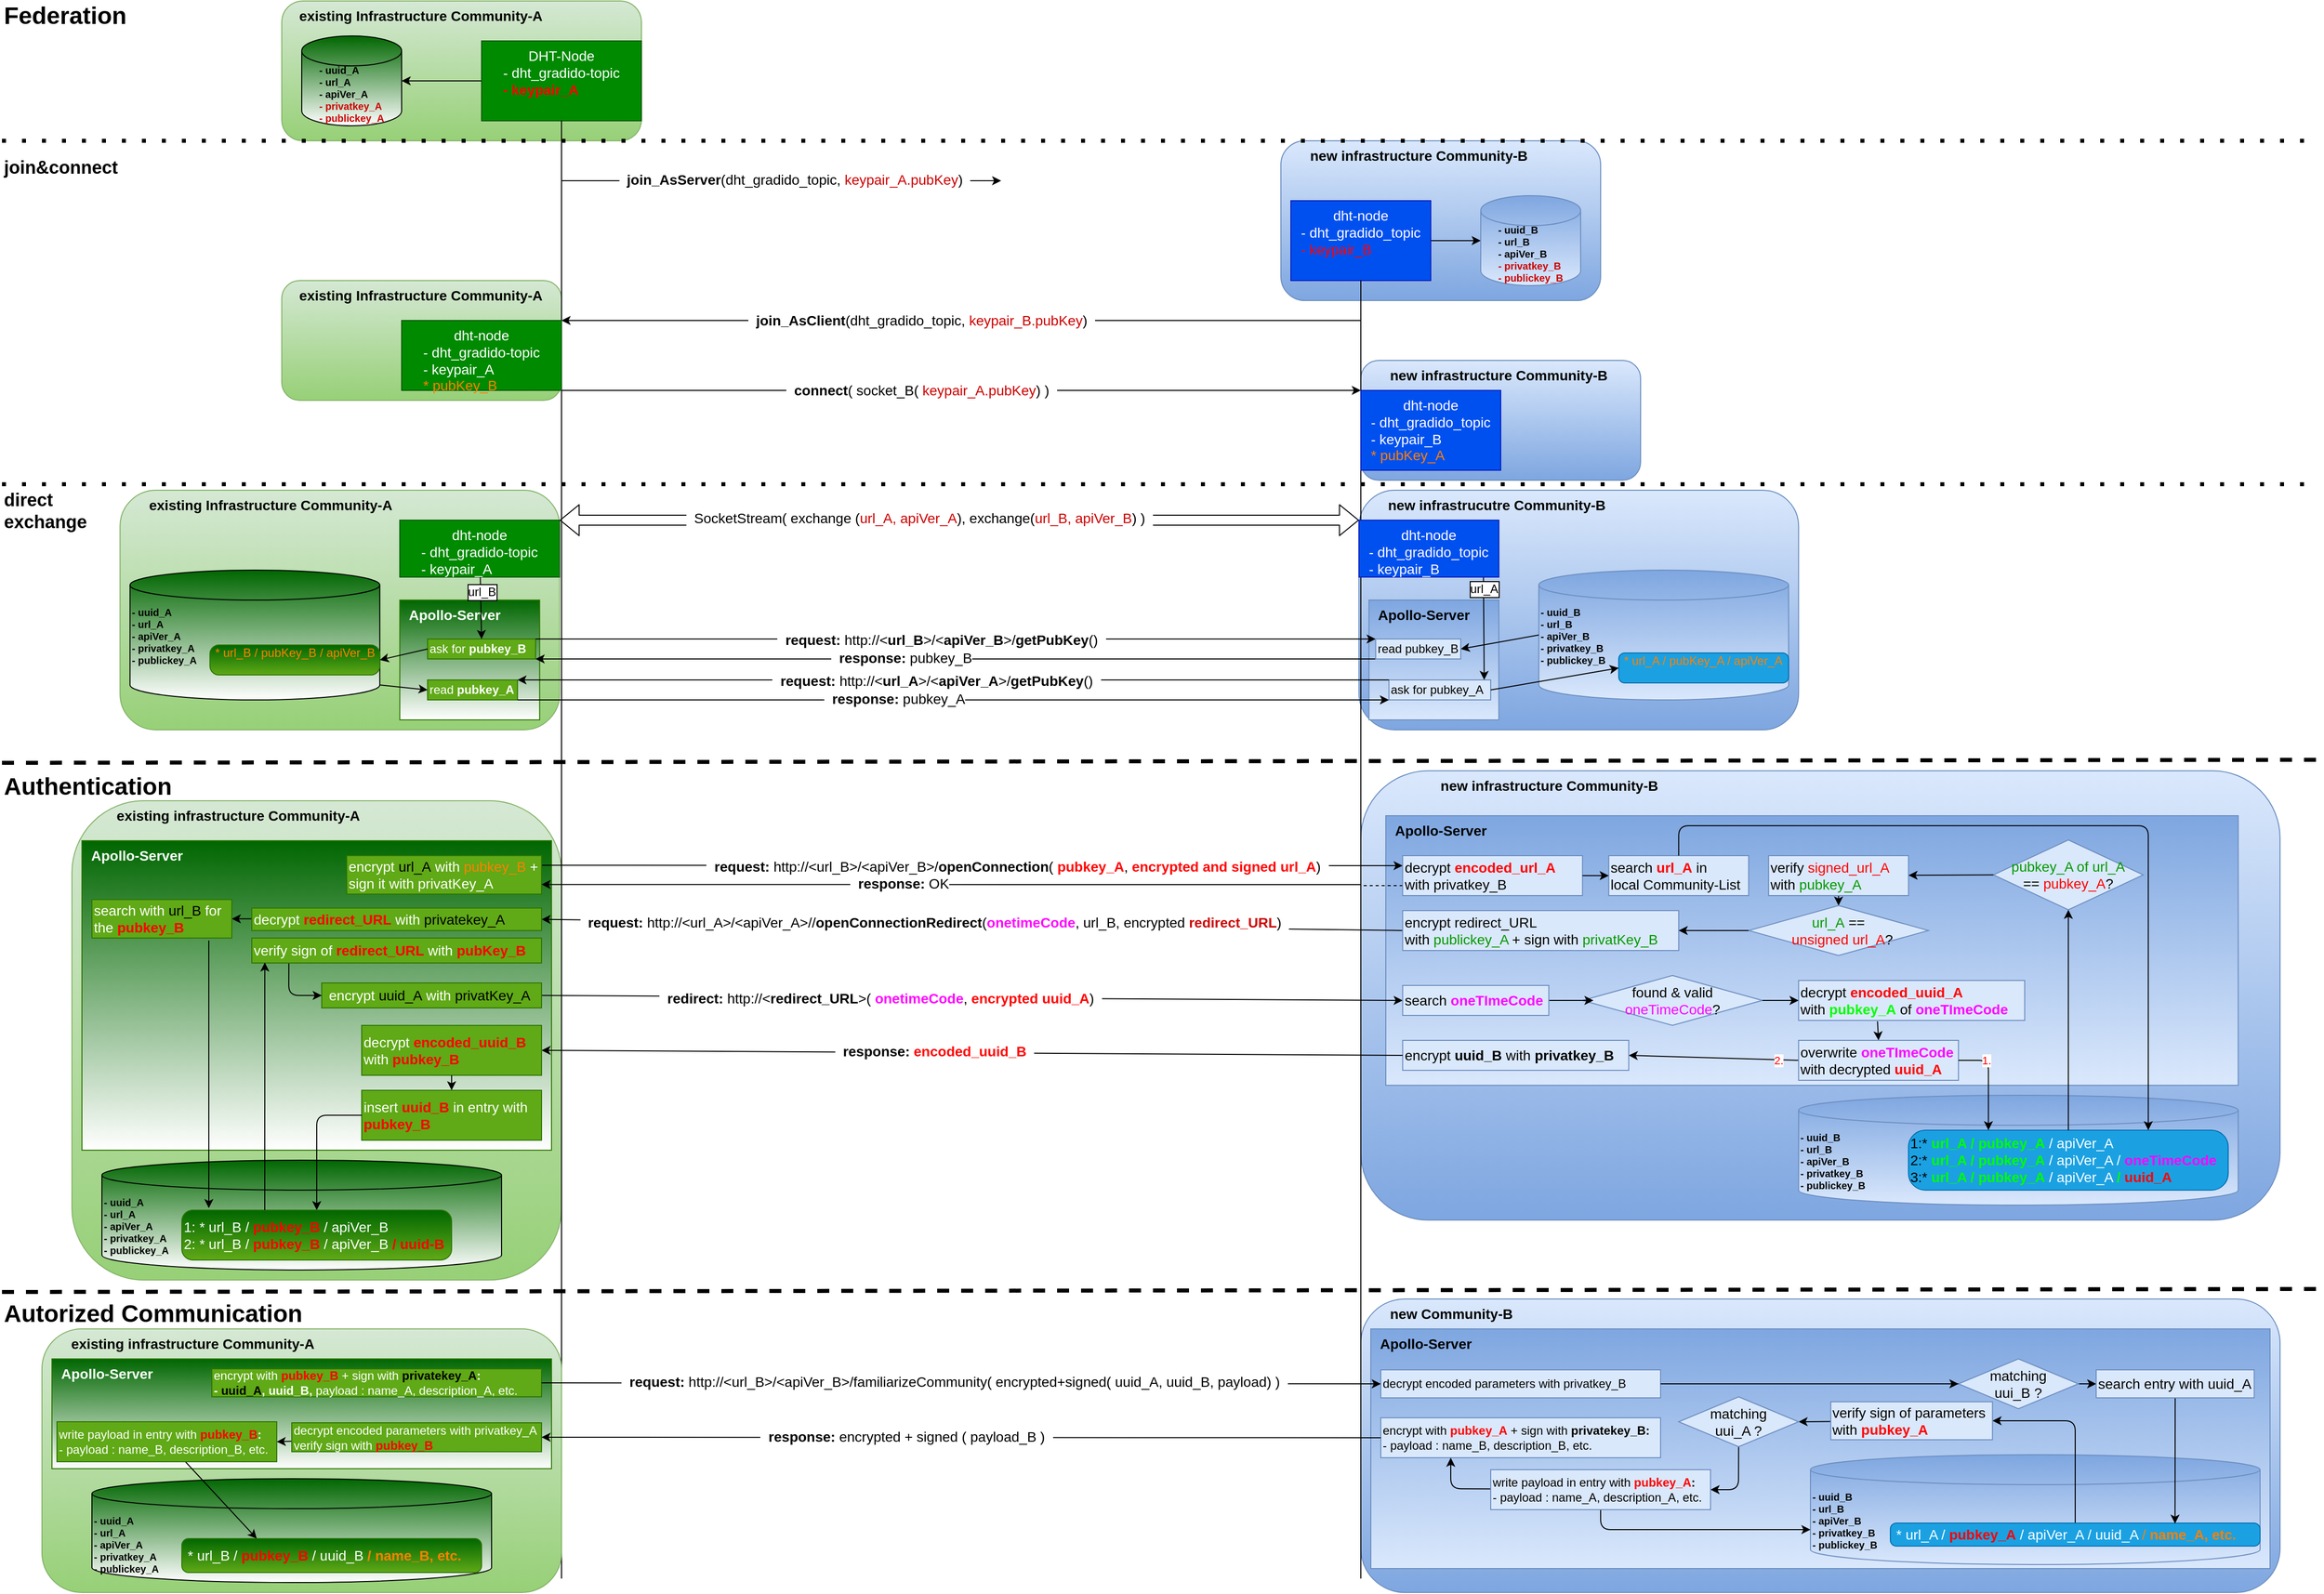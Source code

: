 <mxfile>
    <diagram id="jqy9GLoHfEna4h-l2pXZ" name="Seite-1">
        <mxGraphModel dx="2893" dy="1778" grid="1" gridSize="10" guides="1" tooltips="1" connect="1" arrows="1" fold="1" page="1" pageScale="1" pageWidth="2336" pageHeight="1654" math="0" shadow="0">
            <root>
                <mxCell id="0"/>
                <mxCell id="1" parent="0"/>
                <mxCell id="57" value="&lt;div&gt;&lt;span&gt;&amp;nbsp; &amp;nbsp; &amp;nbsp; &amp;nbsp;new Community-B&lt;/span&gt;&lt;/div&gt;" style="rounded=1;whiteSpace=wrap;html=1;verticalAlign=top;fontStyle=1;fontSize=14;align=left;fillColor=#dae8fc;strokeColor=#6c8ebf;gradientColor=#7ea6e0;" parent="1" vertex="1">
                    <mxGeometry x="1365" y="1340" width="920" height="294" as="geometry"/>
                </mxCell>
                <mxCell id="153" value="&amp;nbsp; Apollo-Server" style="rounded=0;whiteSpace=wrap;html=1;fontSize=14;fillColor=#dae8fc;strokeColor=#6c8ebf;align=left;gradientColor=#7ea6e0;gradientDirection=north;fontStyle=1;verticalAlign=top;" parent="1" vertex="1">
                    <mxGeometry x="1375" y="1370" width="900" height="240" as="geometry"/>
                </mxCell>
                <mxCell id="44" value="&lt;div&gt;&lt;span&gt;&amp;nbsp; &amp;nbsp; &amp;nbsp; &amp;nbsp; &amp;nbsp; &amp;nbsp; &amp;nbsp; &amp;nbsp; &amp;nbsp; &amp;nbsp; new infrastructure Community-B&lt;/span&gt;&lt;/div&gt;" style="rounded=1;whiteSpace=wrap;html=1;verticalAlign=top;fontStyle=1;fontSize=14;align=left;fillColor=#dae8fc;strokeColor=#6c8ebf;gradientColor=#7ea6e0;" parent="1" vertex="1">
                    <mxGeometry x="1365" y="811" width="920" height="450" as="geometry"/>
                </mxCell>
                <mxCell id="148" value="&amp;nbsp; Apollo-Server" style="rounded=0;whiteSpace=wrap;html=1;fontSize=14;fillColor=#dae8fc;strokeColor=#6c8ebf;align=left;gradientColor=#7ea6e0;gradientDirection=north;fontStyle=1;verticalAlign=top;" parent="1" vertex="1">
                    <mxGeometry x="1390" y="856" width="853.14" height="270" as="geometry"/>
                </mxCell>
                <mxCell id="42" value="&lt;div style=&quot;text-align: center&quot;&gt;&lt;span&gt;&amp;nbsp; &amp;nbsp; &amp;nbsp; &amp;nbsp; &amp;nbsp; &amp;nbsp;existing infrastructure Community-A&lt;/span&gt;&lt;/div&gt;" style="rounded=1;whiteSpace=wrap;html=1;verticalAlign=top;fontStyle=1;fontSize=14;align=left;fillColor=#d5e8d4;strokeColor=#82b366;gradientColor=#97d077;" parent="1" vertex="1">
                    <mxGeometry x="75" y="841" width="490" height="480" as="geometry"/>
                </mxCell>
                <mxCell id="147" value="&amp;nbsp; Apollo-Server" style="rounded=0;whiteSpace=wrap;html=1;fontSize=14;fillColor=#006600;fontColor=#ffffff;strokeColor=#2D7600;align=left;gradientColor=#ffffff;fontStyle=1;verticalAlign=top;" parent="1" vertex="1">
                    <mxGeometry x="85" y="881" width="470" height="310" as="geometry"/>
                </mxCell>
                <mxCell id="144" value="&lt;div&gt;&lt;span&gt;&amp;nbsp; &amp;nbsp; &amp;nbsp; &amp;nbsp;new infrastructure Community-B&lt;/span&gt;&lt;/div&gt;" style="rounded=1;whiteSpace=wrap;html=1;verticalAlign=top;fontStyle=1;fontSize=14;align=left;fillColor=#dae8fc;strokeColor=#6c8ebf;gradientColor=#7ea6e0;" parent="1" vertex="1">
                    <mxGeometry x="1365" y="400" width="280" height="120" as="geometry"/>
                </mxCell>
                <mxCell id="143" value="&lt;div style=&quot;text-align: center&quot;&gt;&lt;span&gt;&amp;nbsp; &amp;nbsp; existing Infrastructure Community-A&lt;/span&gt;&lt;/div&gt;" style="rounded=1;whiteSpace=wrap;html=1;verticalAlign=top;fontStyle=1;fontSize=14;align=left;fillColor=#d5e8d4;strokeColor=#82b366;gradientColor=#97d077;" parent="1" vertex="1">
                    <mxGeometry x="285" y="320" width="280" height="120" as="geometry"/>
                </mxCell>
                <mxCell id="39" value="&lt;div&gt;&lt;span&gt;&amp;nbsp; &amp;nbsp; &amp;nbsp; &amp;nbsp;new infrastrucutre Community-B&lt;/span&gt;&lt;/div&gt;" style="rounded=1;whiteSpace=wrap;html=1;verticalAlign=top;fontStyle=1;fontSize=14;align=left;fillColor=#dae8fc;strokeColor=#6c8ebf;gradientColor=#7ea6e0;" parent="1" vertex="1">
                    <mxGeometry x="1363.14" y="530" width="440" height="240" as="geometry"/>
                </mxCell>
                <mxCell id="35" value="&lt;div style=&quot;text-align: center&quot;&gt;&lt;span&gt;&amp;nbsp; &amp;nbsp; &amp;nbsp; &amp;nbsp;existing Infrastructure Community-A&lt;/span&gt;&lt;/div&gt;" style="rounded=1;whiteSpace=wrap;html=1;verticalAlign=top;fontStyle=1;fontSize=14;align=left;fillColor=#d5e8d4;strokeColor=#82b366;gradientColor=#97d077;" parent="1" vertex="1">
                    <mxGeometry x="123.14" y="530" width="440" height="240" as="geometry"/>
                </mxCell>
                <mxCell id="2" value="&lt;div style=&quot;text-align: center&quot;&gt;&lt;span&gt;&amp;nbsp; &amp;nbsp; existing Infrastructure Community-A&lt;/span&gt;&lt;/div&gt;" style="rounded=1;whiteSpace=wrap;html=1;verticalAlign=top;fontStyle=1;fontSize=14;align=left;fillColor=#d5e8d4;strokeColor=#82b366;gradientColor=#97d077;" parent="1" vertex="1">
                    <mxGeometry x="285" y="40" width="360" height="140" as="geometry"/>
                </mxCell>
                <mxCell id="138" style="edgeStyle=none;html=1;fontSize=10;fontColor=#FF0000;startArrow=none;startFill=0;endArrow=classic;endFill=1;" parent="1" source="3" target="137" edge="1">
                    <mxGeometry relative="1" as="geometry"/>
                </mxCell>
                <mxCell id="3" value="DHT-Node&lt;br&gt;- dht_gradido-topic&lt;br&gt;&lt;div style=&quot;text-align: left&quot;&gt;&lt;span&gt;&lt;font color=&quot;#ff0000&quot;&gt;&lt;b&gt;- keypair_A&lt;/b&gt;&lt;/font&gt;&lt;/span&gt;&lt;/div&gt;" style="rounded=0;whiteSpace=wrap;html=1;fontSize=14;fillColor=#008a00;fontColor=#ffffff;strokeColor=#005700;verticalAlign=top;" parent="1" vertex="1">
                    <mxGeometry x="485" y="80" width="160" height="80" as="geometry"/>
                </mxCell>
                <mxCell id="4" value="&lt;div&gt;&lt;span&gt;&amp;nbsp; &amp;nbsp; &amp;nbsp; &amp;nbsp;new infrastructure Community-B&lt;/span&gt;&lt;/div&gt;" style="rounded=1;whiteSpace=wrap;html=1;verticalAlign=top;fontStyle=1;fontSize=14;align=left;fillColor=#dae8fc;strokeColor=#6c8ebf;gradientColor=#7ea6e0;" parent="1" vertex="1">
                    <mxGeometry x="1285" y="180" width="320" height="160" as="geometry"/>
                </mxCell>
                <mxCell id="141" style="edgeStyle=none;html=1;fontSize=12;fontColor=#000000;startArrow=none;startFill=0;endArrow=classic;endFill=1;" parent="1" source="5" target="140" edge="1">
                    <mxGeometry relative="1" as="geometry"/>
                </mxCell>
                <mxCell id="5" value="dht-node&lt;br&gt;&lt;div style=&quot;text-align: left&quot;&gt;&lt;span&gt;- dht_gradido_topic&lt;/span&gt;&lt;/div&gt;&lt;div style=&quot;text-align: left&quot;&gt;&lt;span&gt;&lt;font color=&quot;#ff0000&quot;&gt;- keypair_B&lt;/font&gt;&lt;/span&gt;&lt;/div&gt;" style="rounded=0;whiteSpace=wrap;html=1;fontSize=14;fillColor=#0050ef;fontColor=#ffffff;strokeColor=#001DBC;verticalAlign=top;" parent="1" vertex="1">
                    <mxGeometry x="1295" y="240" width="140" height="80" as="geometry"/>
                </mxCell>
                <mxCell id="15" value="" style="endArrow=classic;html=1;fontSize=14;" parent="1" edge="1">
                    <mxGeometry width="50" height="50" relative="1" as="geometry">
                        <mxPoint x="565" y="220" as="sourcePoint"/>
                        <mxPoint x="1005" y="220" as="targetPoint"/>
                    </mxGeometry>
                </mxCell>
                <mxCell id="17" value="&lt;b&gt;&amp;nbsp; join_AsServer&lt;/b&gt;(dht_gradido_topic, &lt;font color=&quot;#cc0000&quot;&gt;keypair_A.pubKey&lt;/font&gt;)&amp;nbsp;&amp;nbsp;" style="edgeLabel;html=1;align=center;verticalAlign=middle;resizable=0;points=[];fontSize=14;" parent="15" vertex="1" connectable="0">
                    <mxGeometry x="0.222" relative="1" as="geometry">
                        <mxPoint x="-36" y="-1" as="offset"/>
                    </mxGeometry>
                </mxCell>
                <mxCell id="19" value="" style="endArrow=classic;html=1;fontSize=14;" parent="1" edge="1">
                    <mxGeometry width="50" height="50" relative="1" as="geometry">
                        <mxPoint x="1365" y="360" as="sourcePoint"/>
                        <mxPoint x="565" y="360" as="targetPoint"/>
                    </mxGeometry>
                </mxCell>
                <mxCell id="20" value="&lt;b&gt;&amp;nbsp; join_AsClient&lt;/b&gt;(dht_gradido_topic, &lt;font color=&quot;#cc0000&quot;&gt;keypair_B.pubKey&lt;/font&gt;)&amp;nbsp;&amp;nbsp;" style="edgeLabel;html=1;align=center;verticalAlign=middle;resizable=0;points=[];fontSize=14;" parent="19" vertex="1" connectable="0">
                    <mxGeometry x="0.416" relative="1" as="geometry">
                        <mxPoint x="126" as="offset"/>
                    </mxGeometry>
                </mxCell>
                <mxCell id="23" value="" style="endArrow=none;html=1;fontSize=14;entryX=0.5;entryY=1;entryDx=0;entryDy=0;" parent="1" target="3" edge="1">
                    <mxGeometry width="50" height="50" relative="1" as="geometry">
                        <mxPoint x="565" y="1620" as="sourcePoint"/>
                        <mxPoint x="995" y="330" as="targetPoint"/>
                    </mxGeometry>
                </mxCell>
                <mxCell id="24" value="" style="endArrow=none;html=1;fontSize=14;entryX=0.5;entryY=1;entryDx=0;entryDy=0;" parent="1" target="5" edge="1">
                    <mxGeometry width="50" height="50" relative="1" as="geometry">
                        <mxPoint x="1365" y="1620" as="sourcePoint"/>
                        <mxPoint x="1095" y="40" as="targetPoint"/>
                    </mxGeometry>
                </mxCell>
                <mxCell id="25" value="dht-node&lt;br&gt;- dht_gradido-topic&lt;br&gt;&lt;div style=&quot;text-align: left&quot;&gt;&lt;span&gt;- keypair_A&lt;/span&gt;&lt;/div&gt;&lt;div style=&quot;text-align: left&quot;&gt;&lt;span&gt;&lt;font color=&quot;#ff8000&quot;&gt;* pubKey_B&lt;/font&gt;&lt;/span&gt;&lt;/div&gt;" style="rounded=0;whiteSpace=wrap;html=1;fontSize=14;fillColor=#008a00;fontColor=#ffffff;strokeColor=#005700;verticalAlign=top;" parent="1" vertex="1">
                    <mxGeometry x="405" y="360" width="160" height="70" as="geometry"/>
                </mxCell>
                <mxCell id="26" value="dht-node&lt;br&gt;&lt;div style=&quot;text-align: left&quot;&gt;&lt;span&gt;- dht_gradido_topic&lt;/span&gt;&lt;/div&gt;&lt;div style=&quot;text-align: left&quot;&gt;&lt;span&gt;- keypair_B&lt;/span&gt;&lt;/div&gt;&lt;div style=&quot;text-align: left&quot;&gt;&lt;span&gt;&lt;font color=&quot;#ff8000&quot;&gt;* pubKey_A&lt;/font&gt;&lt;/span&gt;&lt;/div&gt;" style="rounded=0;whiteSpace=wrap;html=1;fontSize=14;fillColor=#0050ef;fontColor=#ffffff;strokeColor=#001DBC;verticalAlign=top;" parent="1" vertex="1">
                    <mxGeometry x="1365" y="430" width="140" height="80" as="geometry"/>
                </mxCell>
                <mxCell id="27" value="" style="endArrow=classic;html=1;fontSize=14;entryX=0;entryY=0;entryDx=0;entryDy=0;exitX=1;exitY=1;exitDx=0;exitDy=0;" parent="1" source="25" target="26" edge="1">
                    <mxGeometry width="50" height="50" relative="1" as="geometry">
                        <mxPoint x="565" y="440" as="sourcePoint"/>
                        <mxPoint x="1365" y="460" as="targetPoint"/>
                    </mxGeometry>
                </mxCell>
                <mxCell id="28" value="&lt;b&gt;&amp;nbsp; connect&lt;/b&gt;( socket_B( &lt;font color=&quot;#cc0000&quot;&gt;keypair_A.pubKey&lt;/font&gt;) )&amp;nbsp;&amp;nbsp;" style="edgeLabel;html=1;align=center;verticalAlign=middle;resizable=0;points=[];fontSize=14;" parent="27" vertex="1" connectable="0">
                    <mxGeometry x="0.222" relative="1" as="geometry">
                        <mxPoint x="-129" as="offset"/>
                    </mxGeometry>
                </mxCell>
                <mxCell id="31" value="" style="shape=flexArrow;endArrow=classic;startArrow=classic;html=1;fontSize=14;" parent="1" edge="1">
                    <mxGeometry width="100" height="100" relative="1" as="geometry">
                        <mxPoint x="563.14" y="560" as="sourcePoint"/>
                        <mxPoint x="1363.14" y="560" as="targetPoint"/>
                    </mxGeometry>
                </mxCell>
                <mxCell id="32" value="&amp;nbsp; SocketStream( exchange (&lt;font color=&quot;#cc0000&quot;&gt;url_A, apiVer_A&lt;/font&gt;), exchange(&lt;font color=&quot;#cc0000&quot;&gt;url_B, apiVer_B&lt;/font&gt;) )&amp;nbsp;&amp;nbsp;" style="edgeLabel;html=1;align=center;verticalAlign=middle;resizable=0;points=[];fontSize=14;" parent="31" vertex="1" connectable="0">
                    <mxGeometry x="-0.215" y="-1" relative="1" as="geometry">
                        <mxPoint x="46" y="-3" as="offset"/>
                    </mxGeometry>
                </mxCell>
                <mxCell id="33" value="dht-node&lt;br&gt;- dht_gradido-topic&lt;br&gt;&lt;div style=&quot;text-align: left&quot;&gt;&lt;span&gt;- keypair_A&lt;/span&gt;&lt;/div&gt;" style="rounded=0;whiteSpace=wrap;html=1;fontSize=14;fillColor=#008a00;fontColor=#ffffff;strokeColor=#005700;verticalAlign=top;" parent="1" vertex="1">
                    <mxGeometry x="403.14" y="560" width="160" height="57" as="geometry"/>
                </mxCell>
                <mxCell id="34" value="dht-node&lt;br&gt;&lt;div style=&quot;text-align: left&quot;&gt;&lt;span&gt;- dht_gradido_topic&lt;/span&gt;&lt;/div&gt;&lt;div style=&quot;text-align: left&quot;&gt;&lt;span&gt;- keypair_B&lt;/span&gt;&lt;/div&gt;" style="rounded=0;whiteSpace=wrap;html=1;fontSize=14;fillColor=#0050ef;fontColor=#ffffff;strokeColor=#001DBC;verticalAlign=top;" parent="1" vertex="1">
                    <mxGeometry x="1363.14" y="560" width="140" height="57" as="geometry"/>
                </mxCell>
                <mxCell id="46" value="" style="endArrow=classic;html=1;fontSize=14;entryX=0;entryY=0.25;entryDx=0;entryDy=0;exitX=1;exitY=0.25;exitDx=0;exitDy=0;" parent="1" source="48" target="51" edge="1">
                    <mxGeometry width="50" height="50" relative="1" as="geometry">
                        <mxPoint x="545" y="931" as="sourcePoint"/>
                        <mxPoint x="975" y="941" as="targetPoint"/>
                    </mxGeometry>
                </mxCell>
                <mxCell id="47" value="&lt;b&gt;&amp;nbsp; request: &lt;/b&gt;http://&amp;lt;url_B&amp;gt;/&amp;lt;apiVer_B&amp;gt;/&lt;b&gt;openConnection&lt;/b&gt;( &lt;b&gt;&lt;font color=&quot;#ff0000&quot;&gt;pubkey_A&lt;/font&gt;&lt;/b&gt;, &lt;font color=&quot;#ff0000&quot;&gt;&lt;b&gt;encrypted and signed url_A&lt;/b&gt;&lt;/font&gt;)&amp;nbsp;&amp;nbsp;" style="edgeLabel;html=1;align=center;verticalAlign=middle;resizable=0;points=[];fontSize=14;" parent="46" vertex="1" connectable="0">
                    <mxGeometry x="-0.215" y="-1" relative="1" as="geometry">
                        <mxPoint x="137" as="offset"/>
                    </mxGeometry>
                </mxCell>
                <mxCell id="48" value="encrypt &lt;font color=&quot;#000000&quot;&gt;url_A&lt;/font&gt;&amp;nbsp;with &lt;font color=&quot;#ff8000&quot;&gt;pubkey_B&lt;/font&gt; +&lt;br&gt;sign it with privatKey_A&amp;nbsp;" style="rounded=0;whiteSpace=wrap;html=1;fontSize=14;fillColor=#60a917;fontColor=#ffffff;strokeColor=#2D7600;align=left;" parent="1" vertex="1">
                    <mxGeometry x="350" y="896" width="195" height="38.5" as="geometry"/>
                </mxCell>
                <mxCell id="49" value="" style="endArrow=classic;html=1;fontSize=14;exitX=0;exitY=0.5;exitDx=0;exitDy=0;entryX=1;entryY=0.5;entryDx=0;entryDy=0;" parent="1" source="100" target="87" edge="1">
                    <mxGeometry width="50" height="50" relative="1" as="geometry">
                        <mxPoint x="995" y="651" as="sourcePoint"/>
                        <mxPoint x="1045" y="601" as="targetPoint"/>
                    </mxGeometry>
                </mxCell>
                <mxCell id="50" value="&lt;b&gt;&amp;nbsp; request: &lt;/b&gt;http://&amp;lt;url_A&amp;gt;/&amp;lt;apiVer_A&amp;gt;//&lt;b&gt;openConnectionRedirect&lt;/b&gt;(&lt;font color=&quot;#ff00ff&quot;&gt;&lt;b&gt;onetimeCode&lt;/b&gt;&lt;/font&gt;, url_B, encrypted &lt;font color=&quot;#cc0000&quot;&gt;&lt;b&gt;redirect_URL&lt;/b&gt;&lt;/font&gt;)&amp;nbsp;&amp;nbsp;" style="edgeLabel;html=1;align=center;verticalAlign=middle;resizable=0;points=[];fontSize=14;" parent="49" vertex="1" connectable="0">
                    <mxGeometry x="0.255" y="2" relative="1" as="geometry">
                        <mxPoint x="72" y="-3" as="offset"/>
                    </mxGeometry>
                </mxCell>
                <mxCell id="132" style="edgeStyle=none;html=1;fontColor=#FF0000;startArrow=none;startFill=0;endArrow=none;endFill=0;dashed=1;exitX=0;exitY=0.75;exitDx=0;exitDy=0;" parent="1" source="51" edge="1">
                    <mxGeometry relative="1" as="geometry">
                        <mxPoint x="1365" y="926" as="targetPoint"/>
                    </mxGeometry>
                </mxCell>
                <mxCell id="51" value="decrypt &lt;font color=&quot;#ff0000&quot;&gt;&lt;b&gt;encoded_url_A&lt;/b&gt;&lt;/font&gt;&amp;nbsp; &lt;br&gt;with &lt;font color=&quot;#000000&quot;&gt;privatkey_B&lt;/font&gt;" style="rounded=0;whiteSpace=wrap;html=1;fontSize=14;fillColor=#dae8fc;strokeColor=#6c8ebf;align=left;" parent="1" vertex="1">
                    <mxGeometry x="1406.86" y="896" width="180" height="40" as="geometry"/>
                </mxCell>
                <mxCell id="84" value="" style="edgeStyle=none;html=1;fontColor=#00FF00;startArrow=none;entryX=0.5;entryY=0;entryDx=0;entryDy=0;exitX=0.5;exitY=1;exitDx=0;exitDy=0;" parent="1" source="98" target="83" edge="1">
                    <mxGeometry relative="1" as="geometry">
                        <Array as="points"/>
                    </mxGeometry>
                </mxCell>
                <mxCell id="53" value="&lt;font color=&quot;#009900&quot;&gt;pubkey_A of url_A&lt;/font&gt;&lt;br&gt;==&amp;nbsp;&lt;font color=&quot;#ff0000&quot;&gt;pubkey_A&lt;/font&gt;?" style="rhombus;whiteSpace=wrap;html=1;fontSize=14;fillColor=#dae8fc;strokeColor=#6c8ebf;" parent="1" vertex="1">
                    <mxGeometry x="1998.14" y="880.25" width="150" height="70" as="geometry"/>
                </mxCell>
                <mxCell id="55" value="&lt;div style=&quot;text-align: center&quot;&gt;&lt;span&gt;&amp;nbsp; &amp;nbsp; &amp;nbsp; &amp;nbsp;existing infrastructure Community-A&lt;/span&gt;&lt;/div&gt;" style="rounded=1;whiteSpace=wrap;html=1;verticalAlign=top;fontStyle=1;fontSize=14;align=left;fillColor=#d5e8d4;strokeColor=#82b366;gradientColor=#97d077;" parent="1" vertex="1">
                    <mxGeometry x="45" y="1370" width="520" height="264" as="geometry"/>
                </mxCell>
                <mxCell id="74" value="" style="edgeStyle=none;html=1;fontSize=14;fontColor=#FF8000;startArrow=none;startFill=0;endArrow=classic;endFill=1;" parent="1" source="64" target="65" edge="1">
                    <mxGeometry relative="1" as="geometry"/>
                </mxCell>
                <mxCell id="155" style="edgeStyle=none;html=1;entryX=0;entryY=0.5;entryDx=0;entryDy=0;fontSize=12;fontColor=#FFFFFF;startArrow=none;startFill=0;endArrow=classic;endFill=1;" parent="1" source="65" target="154" edge="1">
                    <mxGeometry relative="1" as="geometry"/>
                </mxCell>
                <mxCell id="64" value="decrypt encoded parameters&amp;nbsp;with privatkey_B" style="rounded=0;whiteSpace=wrap;html=1;fontSize=12;fillColor=#dae8fc;strokeColor=#6c8ebf;align=left;" parent="1" vertex="1">
                    <mxGeometry x="1385" y="1411" width="280" height="28" as="geometry"/>
                </mxCell>
                <mxCell id="80" value="" style="endArrow=none;dashed=1;html=1;strokeWidth=4;fontSize=14;fontColor=#FF8000;" parent="1" edge="1">
                    <mxGeometry width="50" height="50" relative="1" as="geometry">
                        <mxPoint x="5" y="803" as="sourcePoint"/>
                        <mxPoint x="2325" y="800" as="targetPoint"/>
                    </mxGeometry>
                </mxCell>
                <mxCell id="81" value="&lt;font style=&quot;font-size: 24px;&quot;&gt;Federation&lt;/font&gt;" style="text;html=1;strokeColor=none;fillColor=none;align=left;verticalAlign=middle;whiteSpace=wrap;rounded=0;fontSize=24;fontColor=#000000;fontStyle=1" parent="1" vertex="1">
                    <mxGeometry x="5" y="40" width="120" height="30" as="geometry"/>
                </mxCell>
                <mxCell id="82" value="&lt;font style=&quot;font-size: 24px;&quot;&gt;Authentication&lt;/font&gt;" style="text;html=1;strokeColor=none;fillColor=none;align=left;verticalAlign=middle;whiteSpace=wrap;rounded=0;fontSize=24;fontColor=#000000;fontStyle=1" parent="1" vertex="1">
                    <mxGeometry x="5" y="812" width="140" height="30" as="geometry"/>
                </mxCell>
                <mxCell id="83" value="&lt;font color=&quot;#009900&quot;&gt;url_A&lt;/font&gt;&lt;font color=&quot;#00ff00&quot;&gt;&amp;nbsp;&lt;/font&gt;==&lt;br&gt;&amp;nbsp;&amp;nbsp;&lt;font color=&quot;#ff0000&quot;&gt;unsigned url_A&lt;/font&gt;?" style="rhombus;whiteSpace=wrap;html=1;fontSize=14;fillColor=#dae8fc;strokeColor=#6c8ebf;" parent="1" vertex="1">
                    <mxGeometry x="1753.14" y="946" width="180" height="50" as="geometry"/>
                </mxCell>
                <mxCell id="85" value="" style="endArrow=classic;html=1;fontSize=14;entryX=0;entryY=0.5;entryDx=0;entryDy=0;exitX=1;exitY=0.5;exitDx=0;exitDy=0;" parent="1" source="113" target="128" edge="1">
                    <mxGeometry width="50" height="50" relative="1" as="geometry">
                        <mxPoint x="595" y="1101" as="sourcePoint"/>
                        <mxPoint x="1377.2" y="913" as="targetPoint"/>
                    </mxGeometry>
                </mxCell>
                <mxCell id="86" value="&lt;b&gt;&amp;nbsp; redirect: &lt;/b&gt;http://&amp;lt;&lt;b&gt;redirect_URL&lt;/b&gt;&amp;gt;( &lt;font color=&quot;#ff00ff&quot;&gt;&lt;b&gt;onetimeCode&lt;/b&gt;&lt;/font&gt;,&amp;nbsp;&lt;font color=&quot;#ff0000&quot;&gt;&lt;b&gt;encrypted&amp;nbsp;uuid_A&lt;/b&gt;&lt;/font&gt;)&amp;nbsp;&amp;nbsp;" style="edgeLabel;html=1;align=center;verticalAlign=middle;resizable=0;points=[];fontSize=14;" parent="85" vertex="1" connectable="0">
                    <mxGeometry x="-0.215" y="-1" relative="1" as="geometry">
                        <mxPoint as="offset"/>
                    </mxGeometry>
                </mxCell>
                <mxCell id="123" style="edgeStyle=none;html=1;entryX=1;entryY=0.5;entryDx=0;entryDy=0;fontColor=#FF0000;startArrow=none;startFill=0;endArrow=classic;endFill=1;" parent="1" source="87" target="122" edge="1">
                    <mxGeometry relative="1" as="geometry">
                        <Array as="points"/>
                    </mxGeometry>
                </mxCell>
                <mxCell id="87" value="decrypt &lt;font color=&quot;#ff0000&quot;&gt;&lt;b&gt;redirect_URL&lt;/b&gt;&lt;/font&gt;&amp;nbsp;with &lt;font color=&quot;#000000&quot;&gt;privatekey_A&lt;/font&gt;&amp;nbsp;" style="rounded=0;whiteSpace=wrap;html=1;fontSize=14;fillColor=#60a917;fontColor=#ffffff;strokeColor=#2D7600;align=left;" parent="1" vertex="1">
                    <mxGeometry x="255" y="948.5" width="290" height="22.5" as="geometry"/>
                </mxCell>
                <mxCell id="104" style="edgeStyle=none;html=1;entryX=0.5;entryY=0;entryDx=0;entryDy=0;fontColor=#FFFFFF;startArrow=none;startFill=0;endArrow=classic;endFill=1;exitX=0.349;exitY=1.025;exitDx=0;exitDy=0;exitPerimeter=0;" parent="1" source="88" target="130" edge="1">
                    <mxGeometry relative="1" as="geometry">
                        <Array as="points"/>
                        <mxPoint x="2244.42" y="1071" as="targetPoint"/>
                    </mxGeometry>
                </mxCell>
                <mxCell id="88" value="decrypt &lt;font color=&quot;#ff0000&quot;&gt;&lt;b&gt;encoded_uuid_A&lt;/b&gt;&lt;/font&gt;&amp;nbsp; &lt;br&gt;with &lt;font color=&quot;#00ff00&quot; style=&quot;font-weight: bold&quot;&gt;pubkey_A&lt;/font&gt; of &lt;font color=&quot;#ff00ff&quot; style=&quot;font-weight: bold&quot;&gt;oneTImeCode&lt;/font&gt;" style="rounded=0;whiteSpace=wrap;html=1;fontSize=14;fillColor=#dae8fc;strokeColor=#6c8ebf;align=left;" parent="1" vertex="1">
                    <mxGeometry x="1803.14" y="1021" width="226.28" height="40" as="geometry"/>
                </mxCell>
                <mxCell id="90" value="found &amp;amp; valid&lt;br&gt;&lt;font color=&quot;#ff00ff&quot;&gt;oneTimeCode&lt;/font&gt;?" style="rhombus;whiteSpace=wrap;html=1;fontSize=14;fillColor=#dae8fc;strokeColor=#6c8ebf;" parent="1" vertex="1">
                    <mxGeometry x="1586.86" y="1016" width="180" height="50" as="geometry"/>
                </mxCell>
                <mxCell id="91" value="" style="endArrow=classic;html=1;fontSize=14;fontColor=#FF8000;entryX=0;entryY=0.5;entryDx=0;entryDy=0;exitX=1;exitY=0.5;exitDx=0;exitDy=0;" parent="1" source="90" target="88" edge="1">
                    <mxGeometry width="50" height="50" relative="1" as="geometry">
                        <mxPoint x="1366.86" y="1076" as="sourcePoint"/>
                        <mxPoint x="1416.86" y="1026" as="targetPoint"/>
                    </mxGeometry>
                </mxCell>
                <mxCell id="95" value="" style="endArrow=classic;html=1;fontSize=14;entryX=1;entryY=0.75;entryDx=0;entryDy=0;" parent="1" target="48" edge="1">
                    <mxGeometry width="50" height="50" relative="1" as="geometry">
                        <mxPoint x="1365" y="925" as="sourcePoint"/>
                        <mxPoint x="565" y="891" as="targetPoint"/>
                    </mxGeometry>
                </mxCell>
                <mxCell id="96" value="&lt;b&gt;&amp;nbsp; response:&lt;/b&gt;&amp;nbsp;OK" style="edgeLabel;html=1;align=center;verticalAlign=middle;resizable=0;points=[];fontSize=14;" parent="95" vertex="1" connectable="0">
                    <mxGeometry x="0.255" y="2" relative="1" as="geometry">
                        <mxPoint x="52" y="-3" as="offset"/>
                    </mxGeometry>
                </mxCell>
                <mxCell id="98" value="verify&amp;nbsp;&lt;font color=&quot;#ff0000&quot;&gt;signed_url_A&lt;/font&gt;&amp;nbsp; &lt;br&gt;with &lt;font color=&quot;#009900&quot;&gt;pubkey_A&lt;/font&gt;" style="rounded=0;whiteSpace=wrap;html=1;fontSize=14;fillColor=#dae8fc;strokeColor=#6c8ebf;align=left;" parent="1" vertex="1">
                    <mxGeometry x="1773.14" y="896" width="140" height="40" as="geometry"/>
                </mxCell>
                <mxCell id="99" value="" style="edgeStyle=none;html=1;fontColor=#00FF00;endArrow=classic;endFill=1;exitX=0;exitY=0.5;exitDx=0;exitDy=0;" parent="1" source="53" target="98" edge="1">
                    <mxGeometry relative="1" as="geometry">
                        <mxPoint x="1573.14" y="911" as="sourcePoint"/>
                        <mxPoint x="1808.14" y="911" as="targetPoint"/>
                        <Array as="points"/>
                    </mxGeometry>
                </mxCell>
                <mxCell id="100" value="encrypt redirect_URL&amp;nbsp;&amp;nbsp;&lt;br&gt;with &lt;font color=&quot;#009900&quot;&gt;publickey_A&lt;/font&gt; + sign with &lt;font color=&quot;#009900&quot;&gt;privatKey_B&lt;/font&gt;" style="rounded=0;whiteSpace=wrap;html=1;fontSize=14;fillColor=#dae8fc;strokeColor=#6c8ebf;align=left;" parent="1" vertex="1">
                    <mxGeometry x="1406.86" y="951" width="276.28" height="40" as="geometry"/>
                </mxCell>
                <mxCell id="101" value="" style="endArrow=classic;html=1;fontSize=14;fontColor=#FF8000;exitX=0;exitY=0.5;exitDx=0;exitDy=0;entryX=1;entryY=0.5;entryDx=0;entryDy=0;startArrow=none;startFill=0;endFill=1;" parent="1" source="83" target="100" edge="1">
                    <mxGeometry width="50" height="50" relative="1" as="geometry">
                        <mxPoint x="1713.14" y="981" as="sourcePoint"/>
                        <mxPoint x="1364.58" y="980" as="targetPoint"/>
                        <Array as="points"/>
                    </mxGeometry>
                </mxCell>
                <mxCell id="107" style="edgeStyle=none;html=1;entryX=1;entryY=0.5;entryDx=0;entryDy=0;fontColor=#000000;startArrow=none;startFill=0;endArrow=classic;endFill=1;exitX=0;exitY=0.5;exitDx=0;exitDy=0;" parent="1" source="130" target="106" edge="1">
                    <mxGeometry relative="1" as="geometry">
                        <Array as="points"/>
                        <mxPoint x="1898.14" y="1126" as="sourcePoint"/>
                    </mxGeometry>
                </mxCell>
                <mxCell id="134" value="2." style="edgeLabel;html=1;align=center;verticalAlign=middle;resizable=0;points=[];fontColor=#FF0000;" parent="107" vertex="1" connectable="0">
                    <mxGeometry x="-0.925" relative="1" as="geometry">
                        <mxPoint x="-14" as="offset"/>
                    </mxGeometry>
                </mxCell>
                <mxCell id="106" value="encrypt &lt;font color=&quot;#000000&quot;&gt;&lt;b&gt;uuid_B&lt;/b&gt;&lt;/font&gt;&amp;nbsp;with &lt;b&gt;privatkey_B&lt;/b&gt;" style="rounded=0;whiteSpace=wrap;html=1;fontSize=14;fillColor=#dae8fc;strokeColor=#6c8ebf;align=left;" parent="1" vertex="1">
                    <mxGeometry x="1406.86" y="1081" width="226.28" height="30" as="geometry"/>
                </mxCell>
                <mxCell id="108" value="" style="endArrow=classic;html=1;fontSize=14;exitX=0;exitY=0.5;exitDx=0;exitDy=0;entryX=1;entryY=0.5;entryDx=0;entryDy=0;" parent="1" source="106" target="110" edge="1">
                    <mxGeometry width="50" height="50" relative="1" as="geometry">
                        <mxPoint x="1373.56" y="1012.2" as="sourcePoint"/>
                        <mxPoint x="575" y="1013" as="targetPoint"/>
                    </mxGeometry>
                </mxCell>
                <mxCell id="109" value="&lt;b&gt;&amp;nbsp; response:&lt;font color=&quot;#ff0000&quot;&gt; &lt;/font&gt;&lt;/b&gt;&lt;b&gt;&lt;font color=&quot;#ff0000&quot;&gt;encoded_uuid_B&lt;/font&gt;&lt;/b&gt;&amp;nbsp;&amp;nbsp;" style="edgeLabel;html=1;align=center;verticalAlign=middle;resizable=0;points=[];fontSize=14;" parent="108" vertex="1" connectable="0">
                    <mxGeometry x="0.255" y="2" relative="1" as="geometry">
                        <mxPoint x="72" y="-3" as="offset"/>
                    </mxGeometry>
                </mxCell>
                <mxCell id="110" value="decrypt &lt;font color=&quot;#ff0000&quot;&gt;&lt;b&gt;encoded_uuid_B&lt;/b&gt;&lt;/font&gt;&amp;nbsp;&amp;nbsp;&lt;br&gt;with &lt;font color=&quot;#ff0000&quot;&gt;&lt;b&gt;pubkey_B&lt;/b&gt;&lt;/font&gt; &amp;nbsp;" style="rounded=0;whiteSpace=wrap;html=1;fontSize=14;fillColor=#60a917;fontColor=#ffffff;strokeColor=#2D7600;align=left;" parent="1" vertex="1">
                    <mxGeometry x="365" y="1066" width="180" height="50" as="geometry"/>
                </mxCell>
                <mxCell id="112" value="" style="endArrow=classic;html=1;fontSize=14;exitX=0.5;exitY=1;exitDx=0;exitDy=0;entryX=0.5;entryY=0;entryDx=0;entryDy=0;" parent="1" source="110" target="135" edge="1">
                    <mxGeometry width="50" height="50" relative="1" as="geometry">
                        <mxPoint x="575" y="1150.2" as="sourcePoint"/>
                        <mxPoint x="530" y="1151" as="targetPoint"/>
                        <Array as="points"/>
                    </mxGeometry>
                </mxCell>
                <mxCell id="113" value="&lt;span style=&quot;color: rgb(255 , 255 , 255) ; font-size: 14px ; text-align: left&quot;&gt;encrypt&amp;nbsp;&lt;/span&gt;&lt;font color=&quot;#000000&quot; style=&quot;font-size: 14px ; text-align: left&quot;&gt;uuid_A&lt;/font&gt;&lt;span style=&quot;color: rgb(255 , 255 , 255) ; font-size: 14px ; text-align: left&quot;&gt;&amp;nbsp;with &lt;/span&gt;&lt;span style=&quot;font-size: 14px ; text-align: left&quot;&gt;&lt;font color=&quot;#000000&quot;&gt;privatKey_A&lt;/font&gt;&lt;/span&gt;&lt;span style=&quot;color: rgb(255 , 255 , 255) ; font-size: 14px ; text-align: left&quot;&gt;&amp;nbsp;&lt;/span&gt;" style="rounded=0;whiteSpace=wrap;html=1;fontColor=#ffffff;fillColor=#60a917;strokeColor=#2D7600;" parent="1" vertex="1">
                    <mxGeometry x="325" y="1023.5" width="220" height="25" as="geometry"/>
                </mxCell>
                <mxCell id="115" value="" style="endArrow=none;dashed=1;html=1;strokeWidth=4;fontSize=14;fontColor=#FF8000;" parent="1" edge="1">
                    <mxGeometry width="50" height="50" relative="1" as="geometry">
                        <mxPoint x="5" y="1333" as="sourcePoint"/>
                        <mxPoint x="2325" y="1330" as="targetPoint"/>
                    </mxGeometry>
                </mxCell>
                <mxCell id="120" value="search &lt;font color=&quot;#ff0000&quot;&gt;&lt;b&gt;url_A&lt;/b&gt;&lt;/font&gt;&amp;nbsp;in &lt;br&gt;local Community-List" style="rounded=0;whiteSpace=wrap;html=1;fontSize=14;fillColor=#dae8fc;strokeColor=#6c8ebf;align=left;" parent="1" vertex="1">
                    <mxGeometry x="1613.14" y="896" width="140" height="40" as="geometry"/>
                </mxCell>
                <mxCell id="121" value="" style="endArrow=classic;html=1;fontSize=14;fontColor=#FF8000;entryX=0;entryY=0.5;entryDx=0;entryDy=0;exitX=1;exitY=0.5;exitDx=0;exitDy=0;endFill=1;" parent="1" source="51" target="120" edge="1">
                    <mxGeometry width="50" height="50" relative="1" as="geometry">
                        <mxPoint x="1586.86" y="921" as="sourcePoint"/>
                        <mxPoint x="1853.14" y="921" as="targetPoint"/>
                    </mxGeometry>
                </mxCell>
                <mxCell id="122" value="search with&amp;nbsp;&lt;font color=&quot;#000000&quot;&gt;url_B&lt;/font&gt;&amp;nbsp;for the&amp;nbsp;&lt;font color=&quot;#ff0000&quot;&gt;&lt;b&gt;pubkey_B&lt;/b&gt;&lt;/font&gt;&amp;nbsp;" style="rounded=0;whiteSpace=wrap;html=1;fontSize=14;fillColor=#60a917;fontColor=#ffffff;strokeColor=#2D7600;align=left;" parent="1" vertex="1">
                    <mxGeometry x="95" y="940" width="140" height="38.5" as="geometry"/>
                </mxCell>
                <mxCell id="127" style="edgeStyle=none;html=1;entryX=0;entryY=0.5;entryDx=0;entryDy=0;fontColor=#000000;startArrow=none;startFill=0;endArrow=classic;endFill=1;exitX=0.128;exitY=0.98;exitDx=0;exitDy=0;exitPerimeter=0;" parent="1" source="126" target="113" edge="1">
                    <mxGeometry relative="1" as="geometry">
                        <Array as="points">
                            <mxPoint x="292" y="1036"/>
                        </Array>
                    </mxGeometry>
                </mxCell>
                <mxCell id="126" value="verify sign of&amp;nbsp;&lt;b style=&quot;color: rgb(255 , 0 , 0)&quot;&gt;redirect_URL&lt;/b&gt;&amp;nbsp;with &lt;font color=&quot;#ff0000&quot;&gt;&lt;b&gt;pubKey_B&lt;/b&gt;&lt;/font&gt;" style="rounded=0;whiteSpace=wrap;html=1;fontSize=14;fillColor=#60a917;fontColor=#ffffff;strokeColor=#2D7600;align=left;" parent="1" vertex="1">
                    <mxGeometry x="255" y="978.5" width="290" height="25" as="geometry"/>
                </mxCell>
                <mxCell id="129" style="edgeStyle=none;html=1;entryX=0.061;entryY=0.5;entryDx=0;entryDy=0;entryPerimeter=0;fontColor=#000000;startArrow=none;startFill=0;endArrow=classic;endFill=1;" parent="1" source="128" target="90" edge="1">
                    <mxGeometry relative="1" as="geometry"/>
                </mxCell>
                <mxCell id="128" value="search&amp;nbsp;&lt;span style=&quot;color: rgb(255 , 0 , 255) ; font-weight: 700&quot;&gt;oneTImeCode&lt;/span&gt;" style="rounded=0;whiteSpace=wrap;html=1;fontSize=14;fillColor=#dae8fc;strokeColor=#6c8ebf;align=left;" parent="1" vertex="1">
                    <mxGeometry x="1406.86" y="1026" width="146.28" height="30" as="geometry"/>
                </mxCell>
                <mxCell id="130" value="overwrite&amp;nbsp;&lt;font color=&quot;#ff00ff&quot; style=&quot;font-weight: bold&quot;&gt;oneTImeCode &lt;/font&gt;with&amp;nbsp;decrypted&amp;nbsp;&lt;font color=&quot;#ff0000&quot;&gt;&lt;b&gt;uuid_A&lt;/b&gt;&lt;/font&gt;&amp;nbsp;" style="rounded=0;whiteSpace=wrap;html=1;fontSize=14;fillColor=#dae8fc;strokeColor=#6c8ebf;align=left;" parent="1" vertex="1">
                    <mxGeometry x="1803.14" y="1081" width="160" height="40" as="geometry"/>
                </mxCell>
                <mxCell id="135" value="insert&amp;nbsp;&lt;font color=&quot;#ff0000&quot;&gt;&lt;b&gt;uuid_B&amp;nbsp;&lt;/b&gt;&lt;/font&gt;in entry with &lt;font color=&quot;#ff0000&quot;&gt;&lt;b&gt;pubkey_B&lt;/b&gt;&lt;/font&gt; &amp;nbsp;" style="rounded=0;whiteSpace=wrap;html=1;fontSize=14;fillColor=#60a917;fontColor=#ffffff;strokeColor=#2D7600;align=left;" parent="1" vertex="1">
                    <mxGeometry x="365" y="1131" width="180" height="50" as="geometry"/>
                </mxCell>
                <mxCell id="137" value="&lt;div style=&quot;color: rgb(0, 0, 0); font-size: 10px; font-weight: 700; text-align: left;&quot;&gt;- uuid_A&lt;/div&gt;&lt;div style=&quot;color: rgb(0, 0, 0); font-size: 10px; font-weight: 700; text-align: left;&quot;&gt;- url_A&lt;br style=&quot;font-size: 10px;&quot;&gt;&lt;/div&gt;&lt;div style=&quot;color: rgb(0, 0, 0); font-size: 10px; font-weight: 700; text-align: left;&quot;&gt;- apiVer_A&lt;/div&gt;&lt;div style=&quot;color: rgb(0, 0, 0); font-size: 10px; font-weight: 700; text-align: left;&quot;&gt;&lt;font color=&quot;#cc0000&quot; style=&quot;font-size: 10px;&quot;&gt;- privatkey_A&lt;br style=&quot;font-size: 10px;&quot;&gt;&lt;/font&gt;&lt;/div&gt;&lt;div style=&quot;color: rgb(0, 0, 0); font-size: 10px; font-weight: 700; text-align: left;&quot;&gt;&lt;font color=&quot;#cc0000&quot; style=&quot;font-size: 10px;&quot;&gt;- publickey_A&lt;/font&gt;&lt;/div&gt;" style="shape=cylinder3;whiteSpace=wrap;html=1;boundedLbl=1;backgroundOutline=1;size=15;rounded=1;fontColor=#FF0000;gradientColor=#006600;gradientDirection=north;fontSize=10;" parent="1" vertex="1">
                    <mxGeometry x="305" y="75" width="100" height="90" as="geometry"/>
                </mxCell>
                <mxCell id="139" value="&lt;div style=&quot;font-size: 10px; font-weight: 700;&quot;&gt;&lt;font color=&quot;#000000&quot;&gt;- uuid_A&lt;/font&gt;&lt;/div&gt;&lt;div style=&quot;font-size: 10px; font-weight: 700;&quot;&gt;&lt;font color=&quot;#000000&quot;&gt;- url_A&lt;br style=&quot;font-size: 10px&quot;&gt;&lt;/font&gt;&lt;/div&gt;&lt;div style=&quot;font-size: 10px; font-weight: 700;&quot;&gt;&lt;font color=&quot;#000000&quot;&gt;- apiVer_A&lt;/font&gt;&lt;/div&gt;&lt;div style=&quot;font-size: 10px; font-weight: 700;&quot;&gt;&lt;font style=&quot;font-size: 10px&quot; color=&quot;#000000&quot;&gt;- privatkey_A&lt;br style=&quot;font-size: 10px&quot;&gt;&lt;/font&gt;&lt;/div&gt;&lt;div style=&quot;font-size: 10px; font-weight: 700;&quot;&gt;&lt;font style=&quot;font-size: 10px&quot; color=&quot;#000000&quot;&gt;- publickey_A&lt;/font&gt;&lt;/div&gt;" style="shape=cylinder3;whiteSpace=wrap;html=1;boundedLbl=1;backgroundOutline=1;size=15;rounded=1;fontColor=#FF0000;gradientColor=#006600;gradientDirection=north;fontSize=10;align=left;verticalAlign=top;" parent="1" vertex="1">
                    <mxGeometry x="133.14" y="610" width="250" height="130" as="geometry"/>
                </mxCell>
                <mxCell id="37" value="&lt;font color=&quot;#ff8000&quot; style=&quot;font-size: 12px;&quot;&gt;&amp;nbsp;* url_B / pubKey_B / apiVer_B&lt;br style=&quot;font-size: 12px;&quot;&gt;&lt;br style=&quot;font-size: 12px;&quot;&gt;&lt;/font&gt;" style="rounded=1;whiteSpace=wrap;html=1;fontSize=12;fillColor=#60a917;fontColor=#ffffff;strokeColor=#2D7600;align=left;arcSize=30;gradientColor=#006600;gradientDirection=north;" parent="1" vertex="1">
                    <mxGeometry x="213.14" y="685" width="170" height="30" as="geometry"/>
                </mxCell>
                <mxCell id="140" value="&lt;div style=&quot;color: rgb(0 , 0 , 0) ; font-size: 10px ; font-weight: 700 ; text-align: left&quot;&gt;- uuid_B&lt;/div&gt;&lt;div style=&quot;color: rgb(0 , 0 , 0) ; font-size: 10px ; font-weight: 700 ; text-align: left&quot;&gt;- url_B&lt;br style=&quot;font-size: 10px&quot;&gt;&lt;/div&gt;&lt;div style=&quot;color: rgb(0 , 0 , 0) ; font-size: 10px ; font-weight: 700 ; text-align: left&quot;&gt;- apiVer_B&lt;/div&gt;&lt;div style=&quot;color: rgb(0 , 0 , 0) ; font-size: 10px ; font-weight: 700 ; text-align: left&quot;&gt;&lt;font color=&quot;#cc0000&quot; style=&quot;font-size: 10px&quot;&gt;- privatkey_B&lt;br style=&quot;font-size: 10px&quot;&gt;&lt;/font&gt;&lt;/div&gt;&lt;div style=&quot;color: rgb(0 , 0 , 0) ; font-size: 10px ; font-weight: 700 ; text-align: left&quot;&gt;&lt;font color=&quot;#cc0000&quot; style=&quot;font-size: 10px&quot;&gt;- publickey_B&lt;/font&gt;&lt;/div&gt;" style="shape=cylinder3;whiteSpace=wrap;html=1;boundedLbl=1;backgroundOutline=1;size=15;rounded=1;gradientColor=#7ea6e0;gradientDirection=north;fontSize=10;fillColor=#dae8fc;strokeColor=#6c8ebf;" parent="1" vertex="1">
                    <mxGeometry x="1485" y="235" width="100" height="90" as="geometry"/>
                </mxCell>
                <mxCell id="142" value="&lt;div style=&quot;font-size: 10px ; font-weight: 700&quot;&gt;&lt;font color=&quot;#000000&quot;&gt;- uuid_B&lt;/font&gt;&lt;/div&gt;&lt;div style=&quot;font-size: 10px ; font-weight: 700&quot;&gt;&lt;font color=&quot;#000000&quot;&gt;- url_B&lt;br style=&quot;font-size: 10px&quot;&gt;&lt;/font&gt;&lt;/div&gt;&lt;div style=&quot;font-size: 10px ; font-weight: 700&quot;&gt;&lt;font color=&quot;#000000&quot;&gt;- apiVer_B&lt;/font&gt;&lt;/div&gt;&lt;div style=&quot;font-size: 10px ; font-weight: 700&quot;&gt;&lt;font style=&quot;font-size: 10px&quot; color=&quot;#000000&quot;&gt;- privatkey_B&lt;br style=&quot;font-size: 10px&quot;&gt;&lt;/font&gt;&lt;/div&gt;&lt;div style=&quot;font-size: 10px ; font-weight: 700&quot;&gt;&lt;font style=&quot;font-size: 10px&quot; color=&quot;#000000&quot;&gt;- publickey_B&lt;/font&gt;&lt;/div&gt;" style="shape=cylinder3;whiteSpace=wrap;html=1;boundedLbl=1;backgroundOutline=1;size=15;rounded=1;gradientColor=#7ea6e0;gradientDirection=north;fontSize=10;align=left;verticalAlign=top;fillColor=#dae8fc;strokeColor=#6c8ebf;" parent="1" vertex="1">
                    <mxGeometry x="1543.14" y="610" width="250" height="130" as="geometry"/>
                </mxCell>
                <mxCell id="40" value="&lt;font color=&quot;#ff8000&quot; style=&quot;font-size: 12px&quot;&gt;&amp;nbsp;* url_A / pubKey_A / apiVer_A&lt;br style=&quot;font-size: 12px&quot;&gt;&lt;br style=&quot;font-size: 12px&quot;&gt;&lt;/font&gt;" style="rounded=1;whiteSpace=wrap;html=1;fontSize=12;fillColor=#1ba1e2;fontColor=#ffffff;strokeColor=#006EAF;align=left;arcSize=20;" parent="1" vertex="1">
                    <mxGeometry x="1623.14" y="693" width="170" height="30" as="geometry"/>
                </mxCell>
                <mxCell id="145" value="&lt;div style=&quot;font-size: 10px; font-weight: 700;&quot;&gt;&lt;font color=&quot;#000000&quot;&gt;- uuid_A&lt;/font&gt;&lt;/div&gt;&lt;div style=&quot;font-size: 10px; font-weight: 700;&quot;&gt;&lt;font color=&quot;#000000&quot;&gt;- url_A&lt;br style=&quot;font-size: 10px&quot;&gt;&lt;/font&gt;&lt;/div&gt;&lt;div style=&quot;font-size: 10px; font-weight: 700;&quot;&gt;&lt;font color=&quot;#000000&quot;&gt;- apiVer_A&lt;/font&gt;&lt;/div&gt;&lt;div style=&quot;font-size: 10px; font-weight: 700;&quot;&gt;&lt;font style=&quot;font-size: 10px&quot; color=&quot;#000000&quot;&gt;- privatkey_A&lt;br style=&quot;font-size: 10px&quot;&gt;&lt;/font&gt;&lt;/div&gt;&lt;div style=&quot;font-size: 10px; font-weight: 700;&quot;&gt;&lt;font style=&quot;font-size: 10px&quot; color=&quot;#000000&quot;&gt;- publickey_A&lt;/font&gt;&lt;/div&gt;" style="shape=cylinder3;whiteSpace=wrap;html=1;boundedLbl=1;backgroundOutline=1;size=15;rounded=1;fontColor=#FF0000;gradientColor=#006600;gradientDirection=north;fontSize=10;align=left;verticalAlign=top;" parent="1" vertex="1">
                    <mxGeometry x="105" y="1201" width="400" height="110" as="geometry"/>
                </mxCell>
                <mxCell id="146" value="&lt;div style=&quot;font-size: 10px ; font-weight: 700&quot;&gt;&lt;font color=&quot;#000000&quot;&gt;- uuid_B&lt;/font&gt;&lt;/div&gt;&lt;div style=&quot;font-size: 10px ; font-weight: 700&quot;&gt;&lt;font color=&quot;#000000&quot;&gt;- url_B&lt;br style=&quot;font-size: 10px&quot;&gt;&lt;/font&gt;&lt;/div&gt;&lt;div style=&quot;font-size: 10px ; font-weight: 700&quot;&gt;&lt;font color=&quot;#000000&quot;&gt;- apiVer_B&lt;/font&gt;&lt;/div&gt;&lt;div style=&quot;font-size: 10px ; font-weight: 700&quot;&gt;&lt;font style=&quot;font-size: 10px&quot; color=&quot;#000000&quot;&gt;- privatkey_B&lt;br style=&quot;font-size: 10px&quot;&gt;&lt;/font&gt;&lt;/div&gt;&lt;div style=&quot;font-size: 10px ; font-weight: 700&quot;&gt;&lt;font style=&quot;font-size: 10px&quot; color=&quot;#000000&quot;&gt;- publickey_B&lt;/font&gt;&lt;/div&gt;" style="shape=cylinder3;whiteSpace=wrap;html=1;boundedLbl=1;backgroundOutline=1;size=15;rounded=1;gradientColor=#7ea6e0;gradientDirection=north;fontSize=10;align=left;verticalAlign=top;fillColor=#dae8fc;strokeColor=#6c8ebf;" parent="1" vertex="1">
                    <mxGeometry x="1803.14" y="1136" width="440" height="110" as="geometry"/>
                </mxCell>
                <mxCell id="43" value="1: * url_B / &lt;font color=&quot;#ff0000&quot;&gt;&lt;b&gt;pubkey_B&lt;/b&gt;&lt;/font&gt; / apiVer_B&lt;br&gt;2: * url_B /&amp;nbsp;&lt;font color=&quot;#ff0000&quot;&gt;&lt;b&gt;pubkey_B&lt;/b&gt;&lt;/font&gt;&amp;nbsp;/ apiVer_B &lt;font color=&quot;#ff0000&quot;&gt;&lt;b&gt;/ uuid-B&lt;/b&gt;&lt;/font&gt;" style="rounded=1;whiteSpace=wrap;html=1;fontSize=14;fillColor=#60a917;fontColor=#ffffff;strokeColor=#2D7600;align=left;arcSize=22;gradientColor=#006600;gradientDirection=north;" parent="1" vertex="1">
                    <mxGeometry x="185" y="1251" width="270" height="50" as="geometry"/>
                </mxCell>
                <mxCell id="136" style="edgeStyle=none;html=1;fontColor=#FF0000;startArrow=none;startFill=0;endArrow=classic;endFill=1;" parent="1" source="135" edge="1">
                    <mxGeometry relative="1" as="geometry">
                        <mxPoint x="320" y="1251" as="targetPoint"/>
                        <Array as="points">
                            <mxPoint x="320" y="1156"/>
                        </Array>
                    </mxGeometry>
                </mxCell>
                <mxCell id="125" style="edgeStyle=none;html=1;entryX=0.045;entryY=0.98;entryDx=0;entryDy=0;fontColor=#FF0000;startArrow=none;startFill=0;endArrow=classic;endFill=1;entryPerimeter=0;" parent="1" target="126" edge="1">
                    <mxGeometry relative="1" as="geometry">
                        <mxPoint x="268" y="1251" as="sourcePoint"/>
                        <Array as="points"/>
                    </mxGeometry>
                </mxCell>
                <mxCell id="124" style="edgeStyle=none;html=1;entryX=0.1;entryY=-0.04;entryDx=0;entryDy=0;entryPerimeter=0;fontColor=#FF0000;startArrow=none;startFill=0;endArrow=classic;endFill=1;" parent="1" target="43" edge="1">
                    <mxGeometry relative="1" as="geometry">
                        <mxPoint x="212" y="981" as="sourcePoint"/>
                    </mxGeometry>
                </mxCell>
                <mxCell id="149" value="&lt;font color=&quot;#000000&quot;&gt;1:*&lt;/font&gt;&lt;font color=&quot;#00ff00&quot;&gt; &lt;b&gt;url_A / pubkey_A&lt;/b&gt;&lt;/font&gt; / apiVer_A&lt;br&gt;&lt;font color=&quot;#000000&quot;&gt;2:*&lt;/font&gt;&lt;font color=&quot;#00ff00&quot;&gt;&amp;nbsp;&lt;b&gt;url_A / pubkey_A&lt;/b&gt;&lt;/font&gt;&amp;nbsp;/ apiVer_A /&amp;nbsp;&lt;b&gt;&lt;font color=&quot;#ff00ff&quot;&gt;oneTimeCode&lt;br&gt;&lt;/font&gt;&lt;/b&gt;&lt;font color=&quot;#000000&quot;&gt;3:*&lt;/font&gt;&lt;font color=&quot;#00ff00&quot;&gt;&amp;nbsp;&lt;b&gt;url_A / pubkey_A&lt;/b&gt;&lt;/font&gt;&amp;nbsp;/ apiVer_A &lt;b&gt;&lt;font color=&quot;#00ff00&quot;&gt;/ &lt;/font&gt;&lt;font color=&quot;#ff0000&quot;&gt;uuid_A&lt;/font&gt;&lt;/b&gt;&lt;b&gt;&lt;font color=&quot;#ff00ff&quot;&gt;&lt;br&gt;&lt;/font&gt;&lt;/b&gt;" style="rounded=1;whiteSpace=wrap;html=1;fontSize=14;fillColor=#1ba1e2;fontColor=#ffffff;strokeColor=#006EAF;align=left;arcSize=28;" parent="1" vertex="1">
                    <mxGeometry x="1913.14" y="1171" width="320" height="60" as="geometry"/>
                </mxCell>
                <mxCell id="131" style="edgeStyle=none;html=1;fontColor=#000000;startArrow=none;startFill=0;endArrow=classic;endFill=1;exitX=1;exitY=0.5;exitDx=0;exitDy=0;entryX=0.25;entryY=0;entryDx=0;entryDy=0;" parent="1" source="130" target="149" edge="1">
                    <mxGeometry relative="1" as="geometry">
                        <mxPoint x="2183.14" y="1236" as="targetPoint"/>
                        <Array as="points">
                            <mxPoint x="1993.14" y="1101"/>
                        </Array>
                    </mxGeometry>
                </mxCell>
                <mxCell id="133" value="1." style="edgeLabel;html=1;align=center;verticalAlign=middle;resizable=0;points=[];fontColor=#FF0000;" parent="131" vertex="1" connectable="0">
                    <mxGeometry x="-0.404" y="-2" relative="1" as="geometry">
                        <mxPoint as="offset"/>
                    </mxGeometry>
                </mxCell>
                <mxCell id="67" value="" style="endArrow=classic;html=1;fontSize=14;fontColor=#FF8000;entryX=0.75;entryY=0;entryDx=0;entryDy=0;exitX=0.5;exitY=0;exitDx=0;exitDy=0;startArrow=none;" parent="1" source="120" target="149" edge="1">
                    <mxGeometry width="50" height="50" relative="1" as="geometry">
                        <mxPoint x="1353.14" y="886" as="sourcePoint"/>
                        <mxPoint x="2082.64" y="816" as="targetPoint"/>
                        <Array as="points">
                            <mxPoint x="1683.14" y="866"/>
                            <mxPoint x="2153.14" y="866"/>
                        </Array>
                    </mxGeometry>
                </mxCell>
                <mxCell id="119" style="edgeStyle=none;html=1;fontColor=#000000;startArrow=none;startFill=0;endArrow=classic;endFill=1;exitX=0.5;exitY=0;exitDx=0;exitDy=0;entryX=0.5;entryY=1;entryDx=0;entryDy=0;" parent="1" source="149" target="53" edge="1">
                    <mxGeometry relative="1" as="geometry">
                        <mxPoint x="1893.14" y="831" as="sourcePoint"/>
                        <mxPoint x="2073.14" y="946" as="targetPoint"/>
                        <Array as="points"/>
                    </mxGeometry>
                </mxCell>
                <mxCell id="150" value="&lt;div style=&quot;font-size: 10px; font-weight: 700;&quot;&gt;&lt;font color=&quot;#000000&quot;&gt;- uuid_A&lt;/font&gt;&lt;/div&gt;&lt;div style=&quot;font-size: 10px; font-weight: 700;&quot;&gt;&lt;font color=&quot;#000000&quot;&gt;- url_A&lt;br style=&quot;font-size: 10px&quot;&gt;&lt;/font&gt;&lt;/div&gt;&lt;div style=&quot;font-size: 10px; font-weight: 700;&quot;&gt;&lt;font color=&quot;#000000&quot;&gt;- apiVer_A&lt;/font&gt;&lt;/div&gt;&lt;div style=&quot;font-size: 10px; font-weight: 700;&quot;&gt;&lt;font style=&quot;font-size: 10px&quot; color=&quot;#000000&quot;&gt;- privatkey_A&lt;br style=&quot;font-size: 10px&quot;&gt;&lt;/font&gt;&lt;/div&gt;&lt;div style=&quot;font-size: 10px; font-weight: 700;&quot;&gt;&lt;font style=&quot;font-size: 10px&quot; color=&quot;#000000&quot;&gt;- publickey_A&lt;/font&gt;&lt;/div&gt;" style="shape=cylinder3;whiteSpace=wrap;html=1;boundedLbl=1;backgroundOutline=1;size=15;rounded=1;fontColor=#FF0000;gradientColor=#006600;gradientDirection=north;fontSize=10;align=left;verticalAlign=top;" parent="1" vertex="1">
                    <mxGeometry x="95" y="1520" width="400" height="104" as="geometry"/>
                </mxCell>
                <mxCell id="56" value="&amp;nbsp;* url_B / &lt;font color=&quot;#ff0000&quot;&gt;&lt;b&gt;pubkey_B&lt;/b&gt;&lt;/font&gt; / uuid_B &lt;font color=&quot;#ff8000&quot;&gt;&lt;b&gt;/ name_B, etc.&lt;/b&gt;&lt;/font&gt;" style="rounded=1;whiteSpace=wrap;html=1;fontSize=14;fillColor=#60a917;fontColor=#ffffff;strokeColor=#2D7600;align=left;arcSize=20;gradientColor=#006600;gradientDirection=north;" parent="1" vertex="1">
                    <mxGeometry x="185" y="1580" width="300" height="34" as="geometry"/>
                </mxCell>
                <mxCell id="151" value="&amp;nbsp; Apollo-Server" style="rounded=0;whiteSpace=wrap;html=1;fontSize=14;fillColor=#006600;fontColor=#ffffff;strokeColor=#2D7600;align=left;gradientColor=#ffffff;fontStyle=1;verticalAlign=top;" parent="1" vertex="1">
                    <mxGeometry x="55" y="1400" width="500" height="110" as="geometry"/>
                </mxCell>
                <mxCell id="61" value="encrypt with &lt;b style=&quot;font-size: 12px&quot;&gt;&lt;font color=&quot;#ff0000&quot; style=&quot;font-size: 12px&quot;&gt;pubkey_B&amp;nbsp;&lt;/font&gt;&lt;/b&gt;+ sign with &lt;font style=&quot;font-size: 12px&quot; color=&quot;#000000&quot;&gt;&lt;b style=&quot;font-size: 12px&quot;&gt;privatekey_A&lt;/b&gt;&lt;/font&gt;&lt;b style=&quot;font-size: 12px&quot;&gt;:&lt;br style=&quot;font-size: 12px&quot;&gt;- &lt;font color=&quot;#000000&quot;&gt;uuid_A&lt;/font&gt;,&amp;nbsp;&lt;/b&gt;&lt;b style=&quot;font-size: 12px&quot;&gt;uuid_B,&lt;/b&gt;&amp;nbsp;payload : name_A, description_A, etc." style="rounded=0;whiteSpace=wrap;html=1;fontSize=12;fillColor=#60a917;fontColor=#ffffff;strokeColor=#2D7600;align=left;" parent="1" vertex="1">
                    <mxGeometry x="215" y="1410" width="330" height="28" as="geometry"/>
                </mxCell>
                <mxCell id="59" value="" style="endArrow=classic;html=1;fontSize=14;exitX=1;exitY=0.5;exitDx=0;exitDy=0;entryX=0;entryY=0.5;entryDx=0;entryDy=0;" parent="1" source="61" target="64" edge="1">
                    <mxGeometry width="50" height="50" relative="1" as="geometry">
                        <mxPoint x="925" y="1564" as="sourcePoint"/>
                        <mxPoint x="975" y="1514" as="targetPoint"/>
                    </mxGeometry>
                </mxCell>
                <mxCell id="60" value="&lt;b&gt;&amp;nbsp; request: &lt;/b&gt;http://&amp;lt;url_B&amp;gt;/&amp;lt;apiVer_B&amp;gt;/familiarizeCommunity( encrypted+signed( uuid_A, uuid_B, payload) )&amp;nbsp;&amp;nbsp;" style="edgeLabel;html=1;align=center;verticalAlign=middle;resizable=0;points=[];fontSize=14;" parent="59" vertex="1" connectable="0">
                    <mxGeometry x="-0.215" y="-1" relative="1" as="geometry">
                        <mxPoint x="83" y="-3" as="offset"/>
                    </mxGeometry>
                </mxCell>
                <mxCell id="152" value="&lt;div style=&quot;font-size: 10px ; font-weight: 700&quot;&gt;&lt;font color=&quot;#000000&quot;&gt;- uuid_B&lt;/font&gt;&lt;/div&gt;&lt;div style=&quot;font-size: 10px ; font-weight: 700&quot;&gt;&lt;font color=&quot;#000000&quot;&gt;- url_B&lt;br style=&quot;font-size: 10px&quot;&gt;&lt;/font&gt;&lt;/div&gt;&lt;div style=&quot;font-size: 10px ; font-weight: 700&quot;&gt;&lt;font color=&quot;#000000&quot;&gt;- apiVer_B&lt;/font&gt;&lt;/div&gt;&lt;div style=&quot;font-size: 10px ; font-weight: 700&quot;&gt;&lt;font style=&quot;font-size: 10px&quot; color=&quot;#000000&quot;&gt;- privatkey_B&lt;br style=&quot;font-size: 10px&quot;&gt;&lt;/font&gt;&lt;/div&gt;&lt;div style=&quot;font-size: 10px ; font-weight: 700&quot;&gt;&lt;font style=&quot;font-size: 10px&quot; color=&quot;#000000&quot;&gt;- publickey_B&lt;/font&gt;&lt;/div&gt;" style="shape=cylinder3;whiteSpace=wrap;html=1;boundedLbl=1;backgroundOutline=1;size=15;rounded=1;gradientColor=#7ea6e0;gradientDirection=north;fontSize=10;align=left;verticalAlign=top;fillColor=#dae8fc;strokeColor=#6c8ebf;" parent="1" vertex="1">
                    <mxGeometry x="1815" y="1496" width="450" height="110" as="geometry"/>
                </mxCell>
                <mxCell id="160" style="edgeStyle=none;html=1;entryX=1;entryY=0.5;entryDx=0;entryDy=0;fontSize=12;fontColor=#FF0000;startArrow=none;startFill=0;endArrow=classic;endFill=1;" parent="1" source="58" target="159" edge="1">
                    <mxGeometry relative="1" as="geometry">
                        <Array as="points">
                            <mxPoint x="2080" y="1462"/>
                        </Array>
                    </mxGeometry>
                </mxCell>
                <mxCell id="58" value="&amp;nbsp;* url_A / &lt;font color=&quot;#ff0000&quot;&gt;&lt;b&gt;pubkey_A&lt;/b&gt;&lt;/font&gt; / apiVer_A / uuid_A &lt;font color=&quot;#ff8000&quot;&gt;/ &lt;b&gt;name_A, etc.&lt;/b&gt;&lt;/font&gt;" style="rounded=1;whiteSpace=wrap;html=1;fontSize=14;fillColor=#1ba1e2;fontColor=#ffffff;strokeColor=#006EAF;align=left;arcSize=26;" parent="1" vertex="1">
                    <mxGeometry x="1895" y="1564.5" width="370" height="23" as="geometry"/>
                </mxCell>
                <mxCell id="156" style="edgeStyle=none;html=1;entryX=0.77;entryY=0.022;entryDx=0;entryDy=0;entryPerimeter=0;fontSize=12;fontColor=#FFFFFF;startArrow=none;startFill=0;endArrow=classic;endFill=1;" parent="1" source="154" target="58" edge="1">
                    <mxGeometry relative="1" as="geometry">
                        <Array as="points"/>
                    </mxGeometry>
                </mxCell>
                <mxCell id="154" value="search entry with uuid_A" style="rounded=0;whiteSpace=wrap;html=1;fontSize=14;fillColor=#dae8fc;strokeColor=#6c8ebf;align=left;" parent="1" vertex="1">
                    <mxGeometry x="2101" y="1411" width="158.14" height="28" as="geometry"/>
                </mxCell>
                <mxCell id="65" value="matching &lt;br&gt;uui_B&amp;nbsp;?" style="rhombus;whiteSpace=wrap;html=1;fontSize=14;fillColor=#dae8fc;strokeColor=#6c8ebf;" parent="1" vertex="1">
                    <mxGeometry x="1963.14" y="1400" width="120" height="50" as="geometry"/>
                </mxCell>
                <mxCell id="157" value="" style="edgeStyle=none;html=1;entryX=0;entryY=0.5;entryDx=0;entryDy=0;fontSize=12;fontColor=#FFFFFF;startArrow=none;startFill=0;endArrow=none;endFill=1;" parent="1" source="64" target="65" edge="1">
                    <mxGeometry relative="1" as="geometry">
                        <mxPoint x="1575" y="1430" as="sourcePoint"/>
                        <mxPoint x="1733.14" y="1430" as="targetPoint"/>
                    </mxGeometry>
                </mxCell>
                <mxCell id="162" style="edgeStyle=none;html=1;entryX=1;entryY=0.5;entryDx=0;entryDy=0;fontSize=12;fontColor=#FF0000;startArrow=none;startFill=0;endArrow=classic;endFill=1;" parent="1" source="159" target="161" edge="1">
                    <mxGeometry relative="1" as="geometry"/>
                </mxCell>
                <mxCell id="159" value="verify sign of parameters&lt;br&gt;with &lt;font color=&quot;#ff0000&quot;&gt;&lt;b&gt;pubkey_A&lt;/b&gt;&lt;/font&gt;" style="rounded=0;whiteSpace=wrap;html=1;fontSize=14;fillColor=#dae8fc;strokeColor=#6c8ebf;align=left;" parent="1" vertex="1">
                    <mxGeometry x="1835.35" y="1443" width="161.86" height="38" as="geometry"/>
                </mxCell>
                <mxCell id="164" style="edgeStyle=none;html=1;entryX=1;entryY=0.5;entryDx=0;entryDy=0;fontSize=12;fontColor=#FF0000;startArrow=none;startFill=0;endArrow=classic;endFill=1;exitX=0.5;exitY=1;exitDx=0;exitDy=0;" parent="1" source="161" target="166" edge="1">
                    <mxGeometry relative="1" as="geometry">
                        <Array as="points">
                            <mxPoint x="1743" y="1531"/>
                        </Array>
                    </mxGeometry>
                </mxCell>
                <mxCell id="161" value="matching &lt;br&gt;uui_A ?" style="rhombus;whiteSpace=wrap;html=1;fontSize=14;fillColor=#dae8fc;strokeColor=#6c8ebf;" parent="1" vertex="1">
                    <mxGeometry x="1683.14" y="1438" width="120" height="50" as="geometry"/>
                </mxCell>
                <mxCell id="163" value="encrypt with &lt;b style=&quot;font-size: 12px&quot;&gt;&lt;font color=&quot;#ff0000&quot; style=&quot;font-size: 12px&quot;&gt;pubkey_A&amp;nbsp;&lt;/font&gt;&lt;/b&gt;+ sign with &lt;font style=&quot;font-size: 12px&quot; color=&quot;#000000&quot;&gt;&lt;b style=&quot;font-size: 12px&quot;&gt;privatekey_B&lt;/b&gt;&lt;/font&gt;&lt;b style=&quot;font-size: 12px&quot;&gt;:&lt;br style=&quot;font-size: 12px&quot;&gt;&lt;/b&gt;- payload : name_B, description_B, etc." style="rounded=0;whiteSpace=wrap;html=1;fontSize=12;fillColor=#dae8fc;strokeColor=#6c8ebf;align=left;" parent="1" vertex="1">
                    <mxGeometry x="1385" y="1459" width="280" height="40" as="geometry"/>
                </mxCell>
                <mxCell id="170" style="edgeStyle=none;html=1;entryX=1;entryY=0.5;entryDx=0;entryDy=0;fontSize=12;fontColor=#FFFFFF;startArrow=none;startFill=0;endArrow=classic;endFill=1;" parent="1" source="165" target="169" edge="1">
                    <mxGeometry relative="1" as="geometry"/>
                </mxCell>
                <mxCell id="165" value="decrypt encoded parameters&amp;nbsp;with privatkey_A&lt;br&gt;verify sign with&lt;span style=&quot;color: rgb(0 , 0 , 0)&quot;&gt; &lt;/span&gt;&lt;font color=&quot;#ff0000&quot;&gt;&lt;b&gt;pubkey_B&lt;/b&gt;&lt;/font&gt;&lt;span style=&quot;color: rgb(0 , 0 , 0)&quot;&gt;&lt;br&gt;&lt;/span&gt;" style="rounded=0;whiteSpace=wrap;html=1;fontSize=12;fillColor=#60a917;fontColor=#ffffff;strokeColor=#2D7600;align=left;" parent="1" vertex="1">
                    <mxGeometry x="295" y="1464" width="250" height="29" as="geometry"/>
                </mxCell>
                <mxCell id="62" value="" style="endArrow=classic;html=1;fontSize=14;exitX=0;exitY=0.5;exitDx=0;exitDy=0;entryX=1;entryY=0.5;entryDx=0;entryDy=0;" parent="1" source="163" target="165" edge="1">
                    <mxGeometry width="50" height="50" relative="1" as="geometry">
                        <mxPoint x="995" y="1224" as="sourcePoint"/>
                        <mxPoint x="1045" y="1174" as="targetPoint"/>
                    </mxGeometry>
                </mxCell>
                <mxCell id="63" value="&lt;b&gt;&amp;nbsp; response:&lt;/b&gt;&amp;nbsp;encrypted + signed ( payload_B )&amp;nbsp;&amp;nbsp;" style="edgeLabel;html=1;align=center;verticalAlign=middle;resizable=0;points=[];fontSize=14;" parent="62" vertex="1" connectable="0">
                    <mxGeometry x="0.255" y="2" relative="1" as="geometry">
                        <mxPoint x="52" y="-3" as="offset"/>
                    </mxGeometry>
                </mxCell>
                <mxCell id="167" style="edgeStyle=none;html=1;entryX=0;entryY=0;entryDx=0;entryDy=75;entryPerimeter=0;fontSize=12;fontColor=#FF0000;startArrow=none;startFill=0;endArrow=classic;endFill=1;" parent="1" source="166" target="152" edge="1">
                    <mxGeometry relative="1" as="geometry">
                        <Array as="points">
                            <mxPoint x="1605" y="1571"/>
                        </Array>
                    </mxGeometry>
                </mxCell>
                <mxCell id="168" style="edgeStyle=none;html=1;entryX=0.25;entryY=1;entryDx=0;entryDy=0;fontSize=12;fontColor=#FF0000;startArrow=none;startFill=0;endArrow=classic;endFill=1;" parent="1" source="166" target="163" edge="1">
                    <mxGeometry relative="1" as="geometry">
                        <Array as="points">
                            <mxPoint x="1455" y="1530"/>
                        </Array>
                    </mxGeometry>
                </mxCell>
                <mxCell id="166" value="write payload in entry with &lt;b style=&quot;font-size: 12px&quot;&gt;&lt;font color=&quot;#ff0000&quot; style=&quot;font-size: 12px&quot;&gt;pubkey_A&lt;/font&gt;&lt;/b&gt;&lt;b style=&quot;font-size: 12px&quot;&gt;:&lt;br style=&quot;font-size: 12px&quot;&gt;&lt;/b&gt;- payload : name_A, description_A, etc." style="rounded=0;whiteSpace=wrap;html=1;fontSize=12;fillColor=#dae8fc;strokeColor=#6c8ebf;align=left;" parent="1" vertex="1">
                    <mxGeometry x="1495" y="1511" width="220" height="40" as="geometry"/>
                </mxCell>
                <mxCell id="171" style="edgeStyle=none;html=1;entryX=0.25;entryY=0;entryDx=0;entryDy=0;fontSize=12;fontColor=#FFFFFF;startArrow=none;startFill=0;endArrow=classic;endFill=1;" parent="1" source="169" target="56" edge="1">
                    <mxGeometry relative="1" as="geometry"/>
                </mxCell>
                <mxCell id="169" value="write payload in entry with &lt;b style=&quot;font-size: 12px&quot;&gt;&lt;font color=&quot;#ff0000&quot; style=&quot;font-size: 12px&quot;&gt;pubkey_B&lt;/font&gt;&lt;/b&gt;&lt;b style=&quot;font-size: 12px&quot;&gt;:&lt;br style=&quot;font-size: 12px&quot;&gt;&lt;/b&gt;- payload : name_B, description_B, etc." style="rounded=0;whiteSpace=wrap;html=1;fontSize=12;fillColor=#60a917;strokeColor=#2D7600;align=left;fontColor=#ffffff;" parent="1" vertex="1">
                    <mxGeometry x="60" y="1463" width="220" height="40" as="geometry"/>
                </mxCell>
                <mxCell id="180" value="&amp;nbsp; Apollo-Server" style="rounded=0;whiteSpace=wrap;html=1;fontSize=14;fillColor=#006600;fontColor=#ffffff;strokeColor=#2D7600;align=left;gradientColor=#ffffff;fontStyle=1;verticalAlign=top;" parent="1" vertex="1">
                    <mxGeometry x="403.14" y="640" width="140" height="120" as="geometry"/>
                </mxCell>
                <mxCell id="181" value="&amp;nbsp; Apollo-Server" style="rounded=0;whiteSpace=wrap;html=1;fontSize=14;fillColor=#dae8fc;strokeColor=#6c8ebf;align=left;gradientColor=#7ea6e0;gradientDirection=north;fontStyle=1;verticalAlign=top;" parent="1" vertex="1">
                    <mxGeometry x="1373.14" y="640" width="130" height="120" as="geometry"/>
                </mxCell>
                <mxCell id="183" value="ask for pub&lt;font color=&quot;#000000&quot; style=&quot;font-size: 12px&quot;&gt;key_A&lt;/font&gt;" style="rounded=0;whiteSpace=wrap;html=1;fontSize=12;fillColor=#dae8fc;strokeColor=#6c8ebf;align=left;" parent="1" vertex="1">
                    <mxGeometry x="1393.14" y="720" width="101.86" height="20" as="geometry"/>
                </mxCell>
                <mxCell id="182" style="edgeStyle=none;html=1;entryX=1;entryY=0.5;entryDx=0;entryDy=0;fontSize=12;fontColor=#FFFFFF;startArrow=none;startFill=0;endArrow=classic;endFill=1;exitX=0;exitY=0.5;exitDx=0;exitDy=0;exitPerimeter=0;" parent="1" source="142" target="191" edge="1">
                    <mxGeometry relative="1" as="geometry"/>
                </mxCell>
                <mxCell id="184" value="read&amp;nbsp;&lt;b style=&quot;font-size: 12px;&quot;&gt;pubkey_A&lt;/b&gt;&amp;nbsp;" style="rounded=0;whiteSpace=wrap;html=1;fontSize=12;fillColor=#60a917;fontColor=#ffffff;strokeColor=#2D7600;align=left;" parent="1" vertex="1">
                    <mxGeometry x="430.93" y="720" width="90" height="20" as="geometry"/>
                </mxCell>
                <mxCell id="185" style="edgeStyle=none;html=1;entryX=0;entryY=0.5;entryDx=0;entryDy=0;fontSize=12;fontColor=#FFFFFF;startArrow=none;startFill=0;endArrow=classic;endFill=1;exitX=1;exitY=1;exitDx=0;exitDy=-15;exitPerimeter=0;" parent="1" source="139" target="184" edge="1">
                    <mxGeometry relative="1" as="geometry"/>
                </mxCell>
                <mxCell id="186" value="&lt;font style=&quot;font-size: 24px&quot;&gt;Autorized Communication&lt;/font&gt;" style="text;html=1;strokeColor=none;fillColor=none;align=left;verticalAlign=middle;whiteSpace=wrap;rounded=0;fontSize=24;fontColor=#000000;fontStyle=1" parent="1" vertex="1">
                    <mxGeometry x="5" y="1340" width="440" height="30" as="geometry"/>
                </mxCell>
                <mxCell id="189" value="ask for&amp;nbsp;&lt;b style=&quot;font-size: 12px&quot;&gt;pubkey_B&lt;/b&gt;&amp;nbsp;" style="rounded=0;whiteSpace=wrap;html=1;fontSize=12;fillColor=#60a917;fontColor=#ffffff;strokeColor=#2D7600;align=left;" parent="1" vertex="1">
                    <mxGeometry x="430.93" y="679" width="108.14" height="20" as="geometry"/>
                </mxCell>
                <mxCell id="187" style="edgeStyle=none;html=1;entryX=0.5;entryY=0;entryDx=0;entryDy=0;fontSize=12;fontColor=#FFFFFF;startArrow=none;startFill=0;endArrow=classic;endFill=1;" parent="1" source="33" target="189" edge="1">
                    <mxGeometry relative="1" as="geometry"/>
                </mxCell>
                <mxCell id="188" value="&lt;font color=&quot;#000000&quot;&gt;url_B&lt;/font&gt;" style="edgeLabel;html=1;align=center;verticalAlign=middle;resizable=0;points=[];fontSize=12;fontColor=#FFFFFF;labelBackgroundColor=default;labelBorderColor=default;" parent="187" vertex="1" connectable="0">
                    <mxGeometry x="-0.423" relative="1" as="geometry">
                        <mxPoint x="1" y="-3" as="offset"/>
                    </mxGeometry>
                </mxCell>
                <mxCell id="174" value="" style="endArrow=classic;html=1;fontSize=14;exitX=0;exitY=1;exitDx=0;exitDy=0;entryX=1;entryY=1;entryDx=0;entryDy=0;" parent="1" source="191" target="189" edge="1">
                    <mxGeometry width="50" height="50" relative="1" as="geometry">
                        <mxPoint x="1363.14" y="710" as="sourcePoint"/>
                        <mxPoint x="563.14" y="710" as="targetPoint"/>
                    </mxGeometry>
                </mxCell>
                <mxCell id="175" value="&lt;b&gt;&amp;nbsp; response:&lt;/b&gt;&amp;nbsp;pubkey_B" style="edgeLabel;html=1;align=center;verticalAlign=middle;resizable=0;points=[];fontSize=14;" parent="174" vertex="1" connectable="0">
                    <mxGeometry x="0.255" y="2" relative="1" as="geometry">
                        <mxPoint x="52" y="-3" as="offset"/>
                    </mxGeometry>
                </mxCell>
                <mxCell id="172" value="" style="endArrow=classic;html=1;fontSize=14;exitX=1;exitY=0;exitDx=0;exitDy=0;entryX=0;entryY=0;entryDx=0;entryDy=0;" parent="1" source="189" target="191" edge="1">
                    <mxGeometry width="50" height="50" relative="1" as="geometry">
                        <mxPoint x="563.14" y="690" as="sourcePoint"/>
                        <mxPoint x="1363.14" y="690" as="targetPoint"/>
                    </mxGeometry>
                </mxCell>
                <mxCell id="173" value="&lt;b&gt;&amp;nbsp; request: &lt;/b&gt;http://&amp;lt;&lt;b&gt;url_B&lt;/b&gt;&amp;gt;/&amp;lt;&lt;b&gt;apiVer_B&lt;/b&gt;&amp;gt;/&lt;b&gt;getPubKey&lt;/b&gt;()&amp;nbsp;&amp;nbsp;" style="edgeLabel;html=1;align=center;verticalAlign=middle;resizable=0;points=[];fontSize=14;" parent="172" vertex="1" connectable="0">
                    <mxGeometry x="-0.215" y="-1" relative="1" as="geometry">
                        <mxPoint x="76" as="offset"/>
                    </mxGeometry>
                </mxCell>
                <mxCell id="190" style="edgeStyle=none;html=1;entryX=0.936;entryY=0;entryDx=0;entryDy=0;fontSize=12;fontColor=#000000;startArrow=none;startFill=0;endArrow=classic;endFill=1;entryPerimeter=0;exitX=0.89;exitY=1.004;exitDx=0;exitDy=0;exitPerimeter=0;" parent="1" source="34" target="183" edge="1">
                    <mxGeometry relative="1" as="geometry">
                        <mxPoint x="1488" y="620" as="sourcePoint"/>
                    </mxGeometry>
                </mxCell>
                <mxCell id="192" value="url_A" style="edgeLabel;html=1;align=center;verticalAlign=middle;resizable=0;points=[];fontSize=12;fontColor=#000000;labelBorderColor=default;" parent="190" vertex="1" connectable="0">
                    <mxGeometry x="-0.766" relative="1" as="geometry">
                        <mxPoint as="offset"/>
                    </mxGeometry>
                </mxCell>
                <mxCell id="191" value="read pub&lt;font color=&quot;#000000&quot; style=&quot;font-size: 12px&quot;&gt;key_B&lt;/font&gt;" style="rounded=0;whiteSpace=wrap;html=1;fontSize=12;fillColor=#dae8fc;strokeColor=#6c8ebf;align=left;" parent="1" vertex="1">
                    <mxGeometry x="1379.85" y="679" width="85.15" height="20" as="geometry"/>
                </mxCell>
                <mxCell id="178" value="" style="endArrow=none;html=1;fontSize=14;startArrow=classic;startFill=1;endFill=0;exitX=1;exitY=0;exitDx=0;exitDy=0;entryX=0;entryY=0;entryDx=0;entryDy=0;" parent="1" source="184" target="183" edge="1">
                    <mxGeometry width="50" height="50" relative="1" as="geometry">
                        <mxPoint x="563.14" y="730" as="sourcePoint"/>
                        <mxPoint x="1363.14" y="730" as="targetPoint"/>
                    </mxGeometry>
                </mxCell>
                <mxCell id="179" value="&lt;b&gt;&amp;nbsp; request: &lt;/b&gt;http://&amp;lt;&lt;b&gt;url_A&lt;/b&gt;&amp;gt;/&amp;lt;&lt;b&gt;apiVer_A&lt;/b&gt;&amp;gt;/&lt;b&gt;getPubKey&lt;/b&gt;()&amp;nbsp;&amp;nbsp;" style="edgeLabel;html=1;align=center;verticalAlign=middle;resizable=0;points=[];fontSize=14;" parent="178" vertex="1" connectable="0">
                    <mxGeometry x="-0.215" y="-1" relative="1" as="geometry">
                        <mxPoint x="76" as="offset"/>
                    </mxGeometry>
                </mxCell>
                <mxCell id="176" value="" style="endArrow=none;html=1;fontSize=14;startArrow=classic;startFill=1;endFill=0;exitX=0;exitY=1;exitDx=0;exitDy=0;entryX=1;entryY=1;entryDx=0;entryDy=0;" parent="1" source="183" target="184" edge="1">
                    <mxGeometry width="50" height="50" relative="1" as="geometry">
                        <mxPoint x="1363.14" y="750" as="sourcePoint"/>
                        <mxPoint x="563.14" y="750" as="targetPoint"/>
                    </mxGeometry>
                </mxCell>
                <mxCell id="177" value="&lt;b&gt;&amp;nbsp; response:&lt;/b&gt;&amp;nbsp;pubkey_A" style="edgeLabel;html=1;align=center;verticalAlign=middle;resizable=0;points=[];fontSize=14;" parent="176" vertex="1" connectable="0">
                    <mxGeometry x="0.255" y="2" relative="1" as="geometry">
                        <mxPoint x="52" y="-3" as="offset"/>
                    </mxGeometry>
                </mxCell>
                <mxCell id="41" value="" style="endArrow=classic;html=1;fontSize=14;exitX=1;exitY=0.5;exitDx=0;exitDy=0;entryX=0;entryY=0.5;entryDx=0;entryDy=0;" parent="1" source="183" target="40" edge="1">
                    <mxGeometry width="50" height="50" relative="1" as="geometry">
                        <mxPoint x="1773.14" y="510" as="sourcePoint"/>
                        <mxPoint x="1823.14" y="460" as="targetPoint"/>
                    </mxGeometry>
                </mxCell>
                <mxCell id="36" value="" style="endArrow=classic;html=1;fontSize=14;exitX=0;exitY=0.5;exitDx=0;exitDy=0;startArrow=none;entryX=1;entryY=0.5;entryDx=0;entryDy=0;" parent="1" source="189" target="37" edge="1">
                    <mxGeometry width="50" height="50" relative="1" as="geometry">
                        <mxPoint x="623.14" y="693" as="sourcePoint"/>
                        <mxPoint x="243.14" y="652" as="targetPoint"/>
                    </mxGeometry>
                </mxCell>
                <mxCell id="193" value="" style="endArrow=none;dashed=1;html=1;strokeWidth=4;fontSize=14;fontColor=#FF8000;dashPattern=1 4;" parent="1" edge="1">
                    <mxGeometry width="50" height="50" relative="1" as="geometry">
                        <mxPoint x="5" y="524" as="sourcePoint"/>
                        <mxPoint x="2325" y="524" as="targetPoint"/>
                    </mxGeometry>
                </mxCell>
                <mxCell id="194" value="&lt;font style=&quot;font-size: 18px&quot;&gt;direct exchange&lt;/font&gt;" style="text;html=1;strokeColor=none;fillColor=none;align=left;verticalAlign=middle;whiteSpace=wrap;rounded=0;fontSize=18;fontColor=#000000;fontStyle=1" parent="1" vertex="1">
                    <mxGeometry x="5" y="536" width="110" height="30" as="geometry"/>
                </mxCell>
                <mxCell id="195" value="" style="endArrow=none;dashed=1;html=1;strokeWidth=4;fontSize=14;fontColor=#FF8000;dashPattern=1 4;" parent="1" edge="1">
                    <mxGeometry width="50" height="50" relative="1" as="geometry">
                        <mxPoint x="5" y="180" as="sourcePoint"/>
                        <mxPoint x="2325" y="180" as="targetPoint"/>
                    </mxGeometry>
                </mxCell>
                <mxCell id="196" value="&lt;font style=&quot;font-size: 18px&quot;&gt;join&amp;amp;connect&lt;/font&gt;" style="text;html=1;strokeColor=none;fillColor=none;align=left;verticalAlign=middle;whiteSpace=wrap;rounded=0;fontSize=18;fontColor=#000000;fontStyle=1" parent="1" vertex="1">
                    <mxGeometry x="5" y="192" width="140" height="30" as="geometry"/>
                </mxCell>
            </root>
        </mxGraphModel>
    </diagram>
</mxfile>